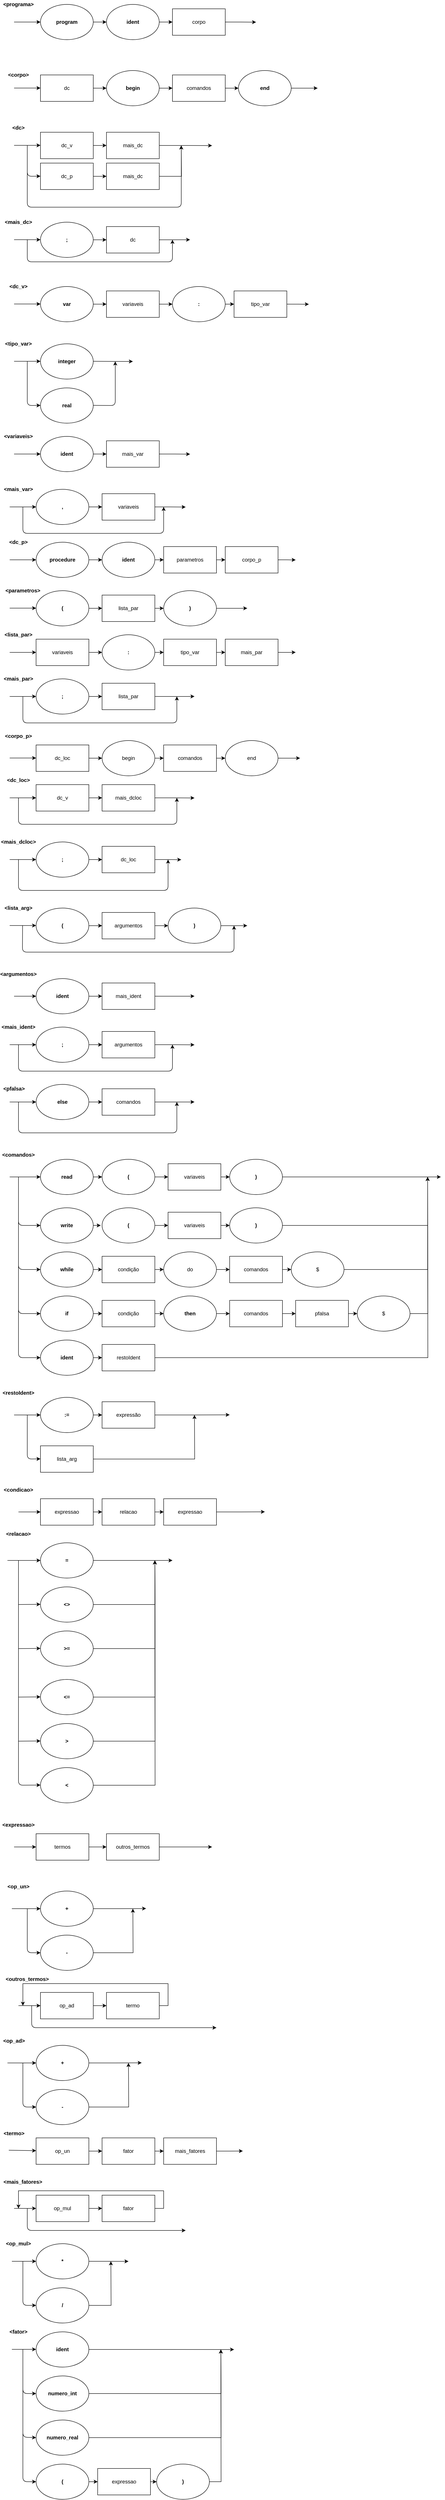 <mxfile version="14.3.0" type="device"><diagram id="wAPANprNFOxWbKm8sbjN" name="Page-1"><mxGraphModel dx="1640" dy="421" grid="1" gridSize="10" guides="1" tooltips="1" connect="1" arrows="1" fold="1" page="1" pageScale="1" pageWidth="827" pageHeight="6000" math="0" shadow="0"><root><mxCell id="0"/><mxCell id="1" parent="0"/><mxCell id="631SwUgouUFcr5JkJalV-3" style="edgeStyle=orthogonalEdgeStyle;rounded=0;orthogonalLoop=1;jettySize=auto;html=1;exitX=1;exitY=0.5;exitDx=0;exitDy=0;entryX=0;entryY=0.5;entryDx=0;entryDy=0;" parent="1" source="631SwUgouUFcr5JkJalV-1" target="631SwUgouUFcr5JkJalV-2" edge="1"><mxGeometry relative="1" as="geometry"/></mxCell><mxCell id="631SwUgouUFcr5JkJalV-1" value="&lt;b&gt;program&lt;/b&gt;" style="ellipse;whiteSpace=wrap;html=1;" parent="1" vertex="1"><mxGeometry x="90" y="100" width="120" height="80" as="geometry"/></mxCell><mxCell id="631SwUgouUFcr5JkJalV-6" style="edgeStyle=orthogonalEdgeStyle;rounded=0;orthogonalLoop=1;jettySize=auto;html=1;exitX=1;exitY=0.5;exitDx=0;exitDy=0;entryX=0;entryY=0.5;entryDx=0;entryDy=0;" parent="1" source="631SwUgouUFcr5JkJalV-2" target="631SwUgouUFcr5JkJalV-5" edge="1"><mxGeometry relative="1" as="geometry"/></mxCell><mxCell id="631SwUgouUFcr5JkJalV-2" value="&lt;b&gt;ident&lt;/b&gt;" style="ellipse;whiteSpace=wrap;html=1;" parent="1" vertex="1"><mxGeometry x="240" y="100" width="120" height="80" as="geometry"/></mxCell><mxCell id="631SwUgouUFcr5JkJalV-4" value="" style="endArrow=classic;html=1;entryX=0;entryY=0.5;entryDx=0;entryDy=0;" parent="1" target="631SwUgouUFcr5JkJalV-1" edge="1"><mxGeometry width="50" height="50" relative="1" as="geometry"><mxPoint x="30" y="140" as="sourcePoint"/><mxPoint x="80" y="120" as="targetPoint"/></mxGeometry></mxCell><mxCell id="631SwUgouUFcr5JkJalV-7" style="edgeStyle=orthogonalEdgeStyle;rounded=0;orthogonalLoop=1;jettySize=auto;html=1;exitX=1;exitY=0.5;exitDx=0;exitDy=0;" parent="1" source="631SwUgouUFcr5JkJalV-5" edge="1"><mxGeometry relative="1" as="geometry"><mxPoint x="580" y="140.286" as="targetPoint"/></mxGeometry></mxCell><mxCell id="631SwUgouUFcr5JkJalV-5" value="corpo" style="rounded=0;whiteSpace=wrap;html=1;" parent="1" vertex="1"><mxGeometry x="390" y="110" width="120" height="60" as="geometry"/></mxCell><mxCell id="631SwUgouUFcr5JkJalV-10" style="edgeStyle=orthogonalEdgeStyle;rounded=0;orthogonalLoop=1;jettySize=auto;html=1;exitX=1;exitY=0.5;exitDx=0;exitDy=0;entryX=0;entryY=0.5;entryDx=0;entryDy=0;" parent="1" source="631SwUgouUFcr5JkJalV-8" target="631SwUgouUFcr5JkJalV-9" edge="1"><mxGeometry relative="1" as="geometry"/></mxCell><mxCell id="631SwUgouUFcr5JkJalV-8" value="dc" style="rounded=0;whiteSpace=wrap;html=1;" parent="1" vertex="1"><mxGeometry x="90" y="260" width="120" height="60" as="geometry"/></mxCell><mxCell id="631SwUgouUFcr5JkJalV-12" style="edgeStyle=orthogonalEdgeStyle;rounded=0;orthogonalLoop=1;jettySize=auto;html=1;exitX=1;exitY=0.5;exitDx=0;exitDy=0;entryX=0;entryY=0.5;entryDx=0;entryDy=0;" parent="1" source="631SwUgouUFcr5JkJalV-9" target="631SwUgouUFcr5JkJalV-11" edge="1"><mxGeometry relative="1" as="geometry"/></mxCell><mxCell id="631SwUgouUFcr5JkJalV-9" value="&lt;b&gt;begin&lt;/b&gt;" style="ellipse;whiteSpace=wrap;html=1;" parent="1" vertex="1"><mxGeometry x="240" y="250" width="120" height="80" as="geometry"/></mxCell><mxCell id="631SwUgouUFcr5JkJalV-14" style="edgeStyle=orthogonalEdgeStyle;rounded=0;orthogonalLoop=1;jettySize=auto;html=1;exitX=1;exitY=0.5;exitDx=0;exitDy=0;entryX=0;entryY=0.5;entryDx=0;entryDy=0;" parent="1" source="631SwUgouUFcr5JkJalV-11" target="631SwUgouUFcr5JkJalV-13" edge="1"><mxGeometry relative="1" as="geometry"/></mxCell><mxCell id="631SwUgouUFcr5JkJalV-11" value="comandos" style="rounded=0;whiteSpace=wrap;html=1;" parent="1" vertex="1"><mxGeometry x="390" y="260" width="120" height="60" as="geometry"/></mxCell><mxCell id="631SwUgouUFcr5JkJalV-15" style="edgeStyle=orthogonalEdgeStyle;rounded=0;orthogonalLoop=1;jettySize=auto;html=1;" parent="1" source="631SwUgouUFcr5JkJalV-13" edge="1"><mxGeometry relative="1" as="geometry"><mxPoint x="720" y="290" as="targetPoint"/></mxGeometry></mxCell><mxCell id="631SwUgouUFcr5JkJalV-13" value="&lt;b&gt;end&lt;/b&gt;" style="ellipse;whiteSpace=wrap;html=1;" parent="1" vertex="1"><mxGeometry x="540" y="250" width="120" height="80" as="geometry"/></mxCell><mxCell id="631SwUgouUFcr5JkJalV-16" value="" style="endArrow=classic;html=1;entryX=0;entryY=0.5;entryDx=0;entryDy=0;" parent="1" edge="1"><mxGeometry width="50" height="50" relative="1" as="geometry"><mxPoint x="30" y="289.71" as="sourcePoint"/><mxPoint x="90" y="289.71" as="targetPoint"/></mxGeometry></mxCell><mxCell id="631SwUgouUFcr5JkJalV-19" style="edgeStyle=orthogonalEdgeStyle;rounded=0;orthogonalLoop=1;jettySize=auto;html=1;exitX=1;exitY=0.5;exitDx=0;exitDy=0;entryX=0;entryY=0.5;entryDx=0;entryDy=0;" parent="1" source="631SwUgouUFcr5JkJalV-17" target="631SwUgouUFcr5JkJalV-18" edge="1"><mxGeometry relative="1" as="geometry"/></mxCell><mxCell id="631SwUgouUFcr5JkJalV-17" value="dc_v" style="rounded=0;whiteSpace=wrap;html=1;" parent="1" vertex="1"><mxGeometry x="90" y="390" width="120" height="60" as="geometry"/></mxCell><mxCell id="631SwUgouUFcr5JkJalV-20" style="edgeStyle=orthogonalEdgeStyle;rounded=0;orthogonalLoop=1;jettySize=auto;html=1;exitX=1;exitY=0.5;exitDx=0;exitDy=0;" parent="1" source="631SwUgouUFcr5JkJalV-18" edge="1"><mxGeometry relative="1" as="geometry"><mxPoint x="480" y="420.286" as="targetPoint"/></mxGeometry></mxCell><mxCell id="631SwUgouUFcr5JkJalV-18" value="mais_dc" style="rounded=0;whiteSpace=wrap;html=1;" parent="1" vertex="1"><mxGeometry x="240" y="390" width="120" height="60" as="geometry"/></mxCell><mxCell id="631SwUgouUFcr5JkJalV-21" value="" style="endArrow=classic;html=1;entryX=0;entryY=0.5;entryDx=0;entryDy=0;" parent="1" edge="1"><mxGeometry width="50" height="50" relative="1" as="geometry"><mxPoint x="30" y="419.71" as="sourcePoint"/><mxPoint x="90" y="419.71" as="targetPoint"/></mxGeometry></mxCell><mxCell id="631SwUgouUFcr5JkJalV-22" value="dc_p" style="rounded=0;whiteSpace=wrap;html=1;" parent="1" vertex="1"><mxGeometry x="90" y="460" width="120" height="60" as="geometry"/></mxCell><mxCell id="631SwUgouUFcr5JkJalV-23" style="edgeStyle=orthogonalEdgeStyle;rounded=0;orthogonalLoop=1;jettySize=auto;html=1;exitX=1;exitY=0.5;exitDx=0;exitDy=0;entryX=0;entryY=0.5;entryDx=0;entryDy=0;" parent="1" source="631SwUgouUFcr5JkJalV-22" target="631SwUgouUFcr5JkJalV-24" edge="1"><mxGeometry relative="1" as="geometry"/></mxCell><mxCell id="631SwUgouUFcr5JkJalV-24" value="mais_dc" style="rounded=0;whiteSpace=wrap;html=1;" parent="1" vertex="1"><mxGeometry x="240" y="460" width="120" height="60" as="geometry"/></mxCell><mxCell id="631SwUgouUFcr5JkJalV-25" style="edgeStyle=orthogonalEdgeStyle;rounded=0;orthogonalLoop=1;jettySize=auto;html=1;exitX=1;exitY=0.5;exitDx=0;exitDy=0;" parent="1" source="631SwUgouUFcr5JkJalV-24" edge="1"><mxGeometry relative="1" as="geometry"><mxPoint x="410" y="420" as="targetPoint"/></mxGeometry></mxCell><mxCell id="631SwUgouUFcr5JkJalV-26" value="" style="endArrow=classic;html=1;entryX=0;entryY=0.5;entryDx=0;entryDy=0;" parent="1" edge="1"><mxGeometry width="50" height="50" relative="1" as="geometry"><mxPoint x="60" y="420" as="sourcePoint"/><mxPoint x="90" y="489.71" as="targetPoint"/><Array as="points"><mxPoint x="60" y="490"/></Array></mxGeometry></mxCell><mxCell id="631SwUgouUFcr5JkJalV-27" value="" style="endArrow=classic;html=1;" parent="1" edge="1"><mxGeometry width="50" height="50" relative="1" as="geometry"><mxPoint x="60" y="470" as="sourcePoint"/><mxPoint x="410" y="420" as="targetPoint"/><Array as="points"><mxPoint x="60" y="560"/><mxPoint x="410" y="560"/></Array></mxGeometry></mxCell><mxCell id="631SwUgouUFcr5JkJalV-30" value="&lt;b&gt;&amp;lt;programa&amp;gt;&lt;/b&gt;" style="text;html=1;strokeColor=none;fillColor=none;align=center;verticalAlign=middle;whiteSpace=wrap;rounded=0;" parent="1" vertex="1"><mxGeometry x="20" y="90" width="40" height="20" as="geometry"/></mxCell><mxCell id="631SwUgouUFcr5JkJalV-31" value="&lt;b&gt;&amp;lt;corpo&amp;gt;&lt;/b&gt;" style="text;html=1;strokeColor=none;fillColor=none;align=center;verticalAlign=middle;whiteSpace=wrap;rounded=0;" parent="1" vertex="1"><mxGeometry x="20" y="250" width="40" height="20" as="geometry"/></mxCell><mxCell id="631SwUgouUFcr5JkJalV-32" value="&lt;b&gt;&amp;lt;dc&amp;gt;&lt;/b&gt;" style="text;html=1;strokeColor=none;fillColor=none;align=center;verticalAlign=middle;whiteSpace=wrap;rounded=0;" parent="1" vertex="1"><mxGeometry x="20" y="370" width="40" height="20" as="geometry"/></mxCell><mxCell id="631SwUgouUFcr5JkJalV-33" value="&lt;b&gt;&amp;lt;mais_dc&amp;gt;&lt;/b&gt;" style="text;html=1;strokeColor=none;fillColor=none;align=center;verticalAlign=middle;whiteSpace=wrap;rounded=0;" parent="1" vertex="1"><mxGeometry x="20" y="584" width="40" height="20" as="geometry"/></mxCell><mxCell id="631SwUgouUFcr5JkJalV-39" style="edgeStyle=orthogonalEdgeStyle;rounded=0;orthogonalLoop=1;jettySize=auto;html=1;exitX=1;exitY=0.5;exitDx=0;exitDy=0;" parent="1" source="631SwUgouUFcr5JkJalV-34" edge="1"><mxGeometry relative="1" as="geometry"><mxPoint x="430" y="633.857" as="targetPoint"/></mxGeometry></mxCell><mxCell id="631SwUgouUFcr5JkJalV-34" value="dc" style="rounded=0;whiteSpace=wrap;html=1;" parent="1" vertex="1"><mxGeometry x="240" y="604" width="120" height="60" as="geometry"/></mxCell><mxCell id="631SwUgouUFcr5JkJalV-36" style="edgeStyle=orthogonalEdgeStyle;rounded=0;orthogonalLoop=1;jettySize=auto;html=1;exitX=1;exitY=0.5;exitDx=0;exitDy=0;entryX=0;entryY=0.5;entryDx=0;entryDy=0;" parent="1" source="631SwUgouUFcr5JkJalV-35" target="631SwUgouUFcr5JkJalV-34" edge="1"><mxGeometry relative="1" as="geometry"/></mxCell><mxCell id="631SwUgouUFcr5JkJalV-35" value="&lt;b&gt;;&lt;/b&gt;" style="ellipse;whiteSpace=wrap;html=1;" parent="1" vertex="1"><mxGeometry x="90" y="594" width="120" height="80" as="geometry"/></mxCell><mxCell id="631SwUgouUFcr5JkJalV-37" value="" style="endArrow=classic;html=1;entryX=0;entryY=0.5;entryDx=0;entryDy=0;" parent="1" edge="1"><mxGeometry width="50" height="50" relative="1" as="geometry"><mxPoint x="30" y="633.71" as="sourcePoint"/><mxPoint x="90" y="633.71" as="targetPoint"/></mxGeometry></mxCell><mxCell id="631SwUgouUFcr5JkJalV-38" value="" style="endArrow=classic;html=1;" parent="1" edge="1"><mxGeometry width="50" height="50" relative="1" as="geometry"><mxPoint x="60" y="634" as="sourcePoint"/><mxPoint x="390" y="634" as="targetPoint"/><Array as="points"><mxPoint x="60" y="684"/><mxPoint x="390" y="684"/></Array></mxGeometry></mxCell><mxCell id="631SwUgouUFcr5JkJalV-40" value="&lt;b&gt;&amp;lt;dc_v&amp;gt;&lt;/b&gt;" style="text;html=1;strokeColor=none;fillColor=none;align=center;verticalAlign=middle;whiteSpace=wrap;rounded=0;" parent="1" vertex="1"><mxGeometry x="20" y="730" width="40" height="20" as="geometry"/></mxCell><mxCell id="631SwUgouUFcr5JkJalV-44" style="edgeStyle=orthogonalEdgeStyle;rounded=0;orthogonalLoop=1;jettySize=auto;html=1;exitX=1;exitY=0.5;exitDx=0;exitDy=0;entryX=0;entryY=0.5;entryDx=0;entryDy=0;" parent="1" source="631SwUgouUFcr5JkJalV-41" target="631SwUgouUFcr5JkJalV-43" edge="1"><mxGeometry relative="1" as="geometry"/></mxCell><mxCell id="631SwUgouUFcr5JkJalV-41" value="&lt;b&gt;var&lt;/b&gt;" style="ellipse;whiteSpace=wrap;html=1;" parent="1" vertex="1"><mxGeometry x="90" y="740" width="120" height="80" as="geometry"/></mxCell><mxCell id="631SwUgouUFcr5JkJalV-42" value="" style="endArrow=classic;html=1;entryX=0;entryY=0.5;entryDx=0;entryDy=0;" parent="1" edge="1"><mxGeometry width="50" height="50" relative="1" as="geometry"><mxPoint x="30.0" y="779.66" as="sourcePoint"/><mxPoint x="90" y="779.66" as="targetPoint"/></mxGeometry></mxCell><mxCell id="631SwUgouUFcr5JkJalV-46" style="edgeStyle=orthogonalEdgeStyle;rounded=0;orthogonalLoop=1;jettySize=auto;html=1;exitX=1;exitY=0.5;exitDx=0;exitDy=0;entryX=0;entryY=0.5;entryDx=0;entryDy=0;" parent="1" source="631SwUgouUFcr5JkJalV-43" target="631SwUgouUFcr5JkJalV-45" edge="1"><mxGeometry relative="1" as="geometry"/></mxCell><mxCell id="631SwUgouUFcr5JkJalV-43" value="variaveis" style="rounded=0;whiteSpace=wrap;html=1;" parent="1" vertex="1"><mxGeometry x="240" y="750" width="120" height="60" as="geometry"/></mxCell><mxCell id="631SwUgouUFcr5JkJalV-48" style="edgeStyle=orthogonalEdgeStyle;rounded=0;orthogonalLoop=1;jettySize=auto;html=1;exitX=1;exitY=0.5;exitDx=0;exitDy=0;entryX=0;entryY=0.5;entryDx=0;entryDy=0;" parent="1" source="631SwUgouUFcr5JkJalV-45" target="631SwUgouUFcr5JkJalV-47" edge="1"><mxGeometry relative="1" as="geometry"/></mxCell><mxCell id="631SwUgouUFcr5JkJalV-45" value="&lt;b&gt;:&lt;/b&gt;" style="ellipse;whiteSpace=wrap;html=1;" parent="1" vertex="1"><mxGeometry x="390" y="740" width="120" height="80" as="geometry"/></mxCell><mxCell id="631SwUgouUFcr5JkJalV-49" style="edgeStyle=orthogonalEdgeStyle;rounded=0;orthogonalLoop=1;jettySize=auto;html=1;exitX=1;exitY=0.5;exitDx=0;exitDy=0;" parent="1" source="631SwUgouUFcr5JkJalV-47" edge="1"><mxGeometry relative="1" as="geometry"><mxPoint x="700" y="780.276" as="targetPoint"/></mxGeometry></mxCell><mxCell id="631SwUgouUFcr5JkJalV-47" value="tipo_var" style="rounded=0;whiteSpace=wrap;html=1;" parent="1" vertex="1"><mxGeometry x="530" y="750" width="120" height="60" as="geometry"/></mxCell><mxCell id="631SwUgouUFcr5JkJalV-51" value="&lt;b&gt;&amp;lt;tipo_var&amp;gt;&lt;/b&gt;" style="text;html=1;strokeColor=none;fillColor=none;align=center;verticalAlign=middle;whiteSpace=wrap;rounded=0;" parent="1" vertex="1"><mxGeometry x="20" y="860" width="40" height="20" as="geometry"/></mxCell><mxCell id="631SwUgouUFcr5JkJalV-52" value="&lt;b&gt;integer&lt;/b&gt;" style="ellipse;whiteSpace=wrap;html=1;" parent="1" vertex="1"><mxGeometry x="90" y="870" width="120" height="80" as="geometry"/></mxCell><mxCell id="631SwUgouUFcr5JkJalV-53" value="&lt;b&gt;real&lt;/b&gt;" style="ellipse;whiteSpace=wrap;html=1;" parent="1" vertex="1"><mxGeometry x="90" y="970" width="120" height="80" as="geometry"/></mxCell><mxCell id="631SwUgouUFcr5JkJalV-54" value="" style="endArrow=classic;html=1;entryX=0;entryY=0.5;entryDx=0;entryDy=0;" parent="1" edge="1"><mxGeometry width="50" height="50" relative="1" as="geometry"><mxPoint x="30.0" y="909.66" as="sourcePoint"/><mxPoint x="90" y="909.66" as="targetPoint"/></mxGeometry></mxCell><mxCell id="631SwUgouUFcr5JkJalV-55" value="" style="endArrow=classic;html=1;entryX=0;entryY=0.5;entryDx=0;entryDy=0;" parent="1" edge="1"><mxGeometry width="50" height="50" relative="1" as="geometry"><mxPoint x="60" y="910" as="sourcePoint"/><mxPoint x="90" y="1009.66" as="targetPoint"/><Array as="points"><mxPoint x="60" y="1010"/></Array></mxGeometry></mxCell><mxCell id="631SwUgouUFcr5JkJalV-56" value="" style="endArrow=classic;html=1;" parent="1" edge="1"><mxGeometry width="50" height="50" relative="1" as="geometry"><mxPoint x="210.0" y="909.66" as="sourcePoint"/><mxPoint x="300" y="910" as="targetPoint"/></mxGeometry></mxCell><mxCell id="631SwUgouUFcr5JkJalV-57" value="" style="endArrow=classic;html=1;" parent="1" edge="1"><mxGeometry width="50" height="50" relative="1" as="geometry"><mxPoint x="210" y="1009.66" as="sourcePoint"/><mxPoint x="260" y="910" as="targetPoint"/><Array as="points"><mxPoint x="260" y="1010"/></Array></mxGeometry></mxCell><mxCell id="631SwUgouUFcr5JkJalV-58" value="&amp;lt;variaveis&amp;gt;" style="text;html=1;strokeColor=none;fillColor=none;align=center;verticalAlign=middle;whiteSpace=wrap;rounded=0;fontStyle=1" parent="1" vertex="1"><mxGeometry x="20" y="1070" width="40" height="20" as="geometry"/></mxCell><mxCell id="631SwUgouUFcr5JkJalV-59" value="" style="endArrow=classic;html=1;entryX=0;entryY=0.5;entryDx=0;entryDy=0;" parent="1" edge="1"><mxGeometry width="50" height="50" relative="1" as="geometry"><mxPoint x="30.0" y="1120" as="sourcePoint"/><mxPoint x="90" y="1120" as="targetPoint"/></mxGeometry></mxCell><mxCell id="631SwUgouUFcr5JkJalV-62" style="edgeStyle=orthogonalEdgeStyle;rounded=0;orthogonalLoop=1;jettySize=auto;html=1;exitX=1;exitY=0.5;exitDx=0;exitDy=0;entryX=0;entryY=0.5;entryDx=0;entryDy=0;" parent="1" source="631SwUgouUFcr5JkJalV-60" target="631SwUgouUFcr5JkJalV-61" edge="1"><mxGeometry relative="1" as="geometry"/></mxCell><mxCell id="631SwUgouUFcr5JkJalV-60" value="&lt;b&gt;ident&lt;/b&gt;" style="ellipse;whiteSpace=wrap;html=1;" parent="1" vertex="1"><mxGeometry x="90" y="1080" width="120" height="80" as="geometry"/></mxCell><mxCell id="631SwUgouUFcr5JkJalV-63" style="edgeStyle=orthogonalEdgeStyle;rounded=0;orthogonalLoop=1;jettySize=auto;html=1;exitX=1;exitY=0.5;exitDx=0;exitDy=0;" parent="1" source="631SwUgouUFcr5JkJalV-61" edge="1"><mxGeometry relative="1" as="geometry"><mxPoint x="430" y="1120.276" as="targetPoint"/></mxGeometry></mxCell><mxCell id="631SwUgouUFcr5JkJalV-61" value="mais_var" style="rounded=0;whiteSpace=wrap;html=1;" parent="1" vertex="1"><mxGeometry x="240" y="1090" width="120" height="60" as="geometry"/></mxCell><mxCell id="631SwUgouUFcr5JkJalV-64" value="&amp;lt;mais_var&amp;gt;" style="text;html=1;strokeColor=none;fillColor=none;align=center;verticalAlign=middle;whiteSpace=wrap;rounded=0;fontStyle=1" parent="1" vertex="1"><mxGeometry x="20" y="1190" width="40" height="20" as="geometry"/></mxCell><mxCell id="631SwUgouUFcr5JkJalV-65" value="" style="endArrow=classic;html=1;entryX=0;entryY=0.5;entryDx=0;entryDy=0;" parent="1" edge="1"><mxGeometry width="50" height="50" relative="1" as="geometry"><mxPoint x="20.0" y="1240" as="sourcePoint"/><mxPoint x="80" y="1240" as="targetPoint"/></mxGeometry></mxCell><mxCell id="631SwUgouUFcr5JkJalV-66" value="&lt;b&gt;,&lt;/b&gt;" style="ellipse;whiteSpace=wrap;html=1;" parent="1" vertex="1"><mxGeometry x="80" y="1200" width="120" height="80" as="geometry"/></mxCell><mxCell id="631SwUgouUFcr5JkJalV-67" style="edgeStyle=orthogonalEdgeStyle;rounded=0;orthogonalLoop=1;jettySize=auto;html=1;exitX=1;exitY=0.5;exitDx=0;exitDy=0;entryX=0;entryY=0.5;entryDx=0;entryDy=0;" parent="1" source="631SwUgouUFcr5JkJalV-66" target="631SwUgouUFcr5JkJalV-68" edge="1"><mxGeometry relative="1" as="geometry"/></mxCell><mxCell id="631SwUgouUFcr5JkJalV-68" value="variaveis" style="rounded=0;whiteSpace=wrap;html=1;" parent="1" vertex="1"><mxGeometry x="230" y="1210" width="120" height="60" as="geometry"/></mxCell><mxCell id="631SwUgouUFcr5JkJalV-69" style="edgeStyle=orthogonalEdgeStyle;rounded=0;orthogonalLoop=1;jettySize=auto;html=1;exitX=1;exitY=0.5;exitDx=0;exitDy=0;" parent="1" source="631SwUgouUFcr5JkJalV-68" edge="1"><mxGeometry relative="1" as="geometry"><mxPoint x="420" y="1240.276" as="targetPoint"/></mxGeometry></mxCell><mxCell id="631SwUgouUFcr5JkJalV-70" value="" style="endArrow=classic;html=1;" parent="1" edge="1"><mxGeometry width="50" height="50" relative="1" as="geometry"><mxPoint x="50" y="1240" as="sourcePoint"/><mxPoint x="370" y="1240" as="targetPoint"/><Array as="points"><mxPoint x="50" y="1300"/><mxPoint x="370" y="1300"/></Array></mxGeometry></mxCell><mxCell id="631SwUgouUFcr5JkJalV-71" value="&amp;lt;dc_p&amp;gt;" style="text;html=1;strokeColor=none;fillColor=none;align=center;verticalAlign=middle;whiteSpace=wrap;rounded=0;fontStyle=1" parent="1" vertex="1"><mxGeometry x="20" y="1310" width="40" height="20" as="geometry"/></mxCell><mxCell id="631SwUgouUFcr5JkJalV-72" value="" style="endArrow=classic;html=1;entryX=0;entryY=0.5;entryDx=0;entryDy=0;" parent="1" edge="1"><mxGeometry width="50" height="50" relative="1" as="geometry"><mxPoint x="20.0" y="1360" as="sourcePoint"/><mxPoint x="80" y="1360" as="targetPoint"/></mxGeometry></mxCell><mxCell id="631SwUgouUFcr5JkJalV-77" style="edgeStyle=orthogonalEdgeStyle;rounded=0;orthogonalLoop=1;jettySize=auto;html=1;exitX=1;exitY=0.5;exitDx=0;exitDy=0;entryX=0;entryY=0.5;entryDx=0;entryDy=0;" parent="1" source="631SwUgouUFcr5JkJalV-73" target="631SwUgouUFcr5JkJalV-76" edge="1"><mxGeometry relative="1" as="geometry"/></mxCell><mxCell id="631SwUgouUFcr5JkJalV-73" value="&lt;b&gt;procedure&lt;/b&gt;" style="ellipse;whiteSpace=wrap;html=1;" parent="1" vertex="1"><mxGeometry x="80" y="1320" width="120" height="80" as="geometry"/></mxCell><mxCell id="631SwUgouUFcr5JkJalV-79" style="edgeStyle=orthogonalEdgeStyle;rounded=0;orthogonalLoop=1;jettySize=auto;html=1;exitX=1;exitY=0.5;exitDx=0;exitDy=0;entryX=0;entryY=0.5;entryDx=0;entryDy=0;" parent="1" source="631SwUgouUFcr5JkJalV-76" target="631SwUgouUFcr5JkJalV-78" edge="1"><mxGeometry relative="1" as="geometry"/></mxCell><mxCell id="631SwUgouUFcr5JkJalV-76" value="&lt;b&gt;ident&lt;/b&gt;" style="ellipse;whiteSpace=wrap;html=1;" parent="1" vertex="1"><mxGeometry x="230" y="1320" width="120" height="80" as="geometry"/></mxCell><mxCell id="631SwUgouUFcr5JkJalV-81" style="edgeStyle=orthogonalEdgeStyle;rounded=0;orthogonalLoop=1;jettySize=auto;html=1;exitX=1;exitY=0.5;exitDx=0;exitDy=0;entryX=0;entryY=0.5;entryDx=0;entryDy=0;" parent="1" source="631SwUgouUFcr5JkJalV-78" target="631SwUgouUFcr5JkJalV-80" edge="1"><mxGeometry relative="1" as="geometry"/></mxCell><mxCell id="631SwUgouUFcr5JkJalV-78" value="parametros" style="rounded=0;whiteSpace=wrap;html=1;" parent="1" vertex="1"><mxGeometry x="370" y="1330" width="120" height="60" as="geometry"/></mxCell><mxCell id="631SwUgouUFcr5JkJalV-82" style="edgeStyle=orthogonalEdgeStyle;rounded=0;orthogonalLoop=1;jettySize=auto;html=1;exitX=1;exitY=0.5;exitDx=0;exitDy=0;" parent="1" source="631SwUgouUFcr5JkJalV-80" edge="1"><mxGeometry relative="1" as="geometry"><mxPoint x="670" y="1360.276" as="targetPoint"/></mxGeometry></mxCell><mxCell id="631SwUgouUFcr5JkJalV-80" value="corpo_p" style="rounded=0;whiteSpace=wrap;html=1;" parent="1" vertex="1"><mxGeometry x="510" y="1330" width="120" height="60" as="geometry"/></mxCell><mxCell id="631SwUgouUFcr5JkJalV-83" value="&amp;lt;parametros&amp;gt;" style="text;html=1;strokeColor=none;fillColor=none;align=center;verticalAlign=middle;whiteSpace=wrap;rounded=0;fontStyle=1" parent="1" vertex="1"><mxGeometry x="30" y="1420" width="40" height="20" as="geometry"/></mxCell><mxCell id="631SwUgouUFcr5JkJalV-84" value="" style="endArrow=classic;html=1;entryX=0;entryY=0.5;entryDx=0;entryDy=0;" parent="1" edge="1"><mxGeometry width="50" height="50" relative="1" as="geometry"><mxPoint x="20.0" y="1469.66" as="sourcePoint"/><mxPoint x="80" y="1469.66" as="targetPoint"/></mxGeometry></mxCell><mxCell id="631SwUgouUFcr5JkJalV-87" style="edgeStyle=orthogonalEdgeStyle;rounded=0;orthogonalLoop=1;jettySize=auto;html=1;exitX=1;exitY=0.5;exitDx=0;exitDy=0;entryX=0;entryY=0.5;entryDx=0;entryDy=0;" parent="1" source="631SwUgouUFcr5JkJalV-85" target="631SwUgouUFcr5JkJalV-86" edge="1"><mxGeometry relative="1" as="geometry"/></mxCell><mxCell id="631SwUgouUFcr5JkJalV-85" value="&lt;b&gt;(&lt;/b&gt;" style="ellipse;whiteSpace=wrap;html=1;" parent="1" vertex="1"><mxGeometry x="80" y="1430" width="120" height="80" as="geometry"/></mxCell><mxCell id="631SwUgouUFcr5JkJalV-89" style="edgeStyle=orthogonalEdgeStyle;rounded=0;orthogonalLoop=1;jettySize=auto;html=1;exitX=1;exitY=0.5;exitDx=0;exitDy=0;entryX=0;entryY=0.5;entryDx=0;entryDy=0;" parent="1" source="631SwUgouUFcr5JkJalV-86" target="631SwUgouUFcr5JkJalV-88" edge="1"><mxGeometry relative="1" as="geometry"/></mxCell><mxCell id="631SwUgouUFcr5JkJalV-86" value="lista_par" style="rounded=0;whiteSpace=wrap;html=1;" parent="1" vertex="1"><mxGeometry x="230" y="1440" width="120" height="60" as="geometry"/></mxCell><mxCell id="631SwUgouUFcr5JkJalV-90" style="edgeStyle=orthogonalEdgeStyle;rounded=0;orthogonalLoop=1;jettySize=auto;html=1;exitX=1;exitY=0.5;exitDx=0;exitDy=0;" parent="1" source="631SwUgouUFcr5JkJalV-88" edge="1"><mxGeometry relative="1" as="geometry"><mxPoint x="560" y="1469.931" as="targetPoint"/></mxGeometry></mxCell><mxCell id="631SwUgouUFcr5JkJalV-88" value=")" style="ellipse;whiteSpace=wrap;html=1;fontStyle=1" parent="1" vertex="1"><mxGeometry x="370" y="1430" width="120" height="80" as="geometry"/></mxCell><mxCell id="631SwUgouUFcr5JkJalV-91" value="&amp;lt;lista_par&amp;gt;" style="text;html=1;strokeColor=none;fillColor=none;align=center;verticalAlign=middle;whiteSpace=wrap;rounded=0;fontStyle=1" parent="1" vertex="1"><mxGeometry x="20" y="1520" width="40" height="20" as="geometry"/></mxCell><mxCell id="631SwUgouUFcr5JkJalV-92" value="" style="endArrow=classic;html=1;entryX=0;entryY=0.5;entryDx=0;entryDy=0;" parent="1" target="631SwUgouUFcr5JkJalV-93" edge="1"><mxGeometry width="50" height="50" relative="1" as="geometry"><mxPoint x="20.0" y="1570" as="sourcePoint"/><mxPoint x="80" y="1570" as="targetPoint"/></mxGeometry></mxCell><mxCell id="631SwUgouUFcr5JkJalV-95" style="edgeStyle=orthogonalEdgeStyle;rounded=0;orthogonalLoop=1;jettySize=auto;html=1;exitX=1;exitY=0.5;exitDx=0;exitDy=0;entryX=0;entryY=0.5;entryDx=0;entryDy=0;" parent="1" source="631SwUgouUFcr5JkJalV-93" edge="1"><mxGeometry relative="1" as="geometry"><mxPoint x="230" y="1570" as="targetPoint"/></mxGeometry></mxCell><mxCell id="631SwUgouUFcr5JkJalV-93" value="variaveis" style="rounded=0;whiteSpace=wrap;html=1;" parent="1" vertex="1"><mxGeometry x="80" y="1540" width="120" height="60" as="geometry"/></mxCell><mxCell id="631SwUgouUFcr5JkJalV-98" style="edgeStyle=orthogonalEdgeStyle;rounded=0;orthogonalLoop=1;jettySize=auto;html=1;exitX=1;exitY=0.5;exitDx=0;exitDy=0;entryX=0;entryY=0.5;entryDx=0;entryDy=0;" parent="1" source="631SwUgouUFcr5JkJalV-96" target="631SwUgouUFcr5JkJalV-97" edge="1"><mxGeometry relative="1" as="geometry"/></mxCell><mxCell id="631SwUgouUFcr5JkJalV-96" value=":" style="ellipse;whiteSpace=wrap;html=1;fontStyle=1" parent="1" vertex="1"><mxGeometry x="230" y="1530" width="120" height="80" as="geometry"/></mxCell><mxCell id="631SwUgouUFcr5JkJalV-100" style="edgeStyle=orthogonalEdgeStyle;rounded=0;orthogonalLoop=1;jettySize=auto;html=1;exitX=1;exitY=0.5;exitDx=0;exitDy=0;entryX=0;entryY=0.5;entryDx=0;entryDy=0;" parent="1" source="631SwUgouUFcr5JkJalV-97" target="631SwUgouUFcr5JkJalV-99" edge="1"><mxGeometry relative="1" as="geometry"/></mxCell><mxCell id="631SwUgouUFcr5JkJalV-97" value="tipo_var" style="rounded=0;whiteSpace=wrap;html=1;" parent="1" vertex="1"><mxGeometry x="370" y="1540" width="120" height="60" as="geometry"/></mxCell><mxCell id="631SwUgouUFcr5JkJalV-101" style="edgeStyle=orthogonalEdgeStyle;rounded=0;orthogonalLoop=1;jettySize=auto;html=1;exitX=1;exitY=0.5;exitDx=0;exitDy=0;" parent="1" source="631SwUgouUFcr5JkJalV-99" edge="1"><mxGeometry relative="1" as="geometry"><mxPoint x="670" y="1569.931" as="targetPoint"/></mxGeometry></mxCell><mxCell id="631SwUgouUFcr5JkJalV-99" value="mais_par" style="rounded=0;whiteSpace=wrap;html=1;" parent="1" vertex="1"><mxGeometry x="510" y="1540" width="120" height="60" as="geometry"/></mxCell><mxCell id="631SwUgouUFcr5JkJalV-102" value="&amp;lt;mais_par&amp;gt;" style="text;html=1;strokeColor=none;fillColor=none;align=center;verticalAlign=middle;whiteSpace=wrap;rounded=0;fontStyle=1" parent="1" vertex="1"><mxGeometry x="20" y="1620" width="40" height="20" as="geometry"/></mxCell><mxCell id="631SwUgouUFcr5JkJalV-103" value="" style="endArrow=classic;html=1;entryX=0;entryY=0.5;entryDx=0;entryDy=0;" parent="1" target="631SwUgouUFcr5JkJalV-104" edge="1"><mxGeometry width="50" height="50" relative="1" as="geometry"><mxPoint x="20.0" y="1670" as="sourcePoint"/><mxPoint x="80" y="1670" as="targetPoint"/></mxGeometry></mxCell><mxCell id="631SwUgouUFcr5JkJalV-106" style="edgeStyle=orthogonalEdgeStyle;rounded=0;orthogonalLoop=1;jettySize=auto;html=1;exitX=1;exitY=0.5;exitDx=0;exitDy=0;entryX=0;entryY=0.5;entryDx=0;entryDy=0;" parent="1" source="631SwUgouUFcr5JkJalV-104" target="631SwUgouUFcr5JkJalV-105" edge="1"><mxGeometry relative="1" as="geometry"/></mxCell><mxCell id="631SwUgouUFcr5JkJalV-104" value=";" style="ellipse;whiteSpace=wrap;html=1;fontStyle=1" parent="1" vertex="1"><mxGeometry x="80" y="1630" width="120" height="80" as="geometry"/></mxCell><mxCell id="631SwUgouUFcr5JkJalV-107" style="edgeStyle=orthogonalEdgeStyle;rounded=0;orthogonalLoop=1;jettySize=auto;html=1;exitX=1;exitY=0.5;exitDx=0;exitDy=0;" parent="1" source="631SwUgouUFcr5JkJalV-105" edge="1"><mxGeometry relative="1" as="geometry"><mxPoint x="440" y="1669.931" as="targetPoint"/></mxGeometry></mxCell><mxCell id="631SwUgouUFcr5JkJalV-105" value="lista_par" style="rounded=0;whiteSpace=wrap;html=1;" parent="1" vertex="1"><mxGeometry x="230" y="1640" width="120" height="60" as="geometry"/></mxCell><mxCell id="631SwUgouUFcr5JkJalV-108" value="" style="endArrow=classic;html=1;" parent="1" edge="1"><mxGeometry width="50" height="50" relative="1" as="geometry"><mxPoint x="50" y="1670" as="sourcePoint"/><mxPoint x="400" y="1670" as="targetPoint"/><Array as="points"><mxPoint x="50" y="1730"/><mxPoint x="400" y="1730"/></Array></mxGeometry></mxCell><mxCell id="631SwUgouUFcr5JkJalV-109" value="&amp;lt;corpo_p&amp;gt;" style="text;html=1;strokeColor=none;fillColor=none;align=center;verticalAlign=middle;whiteSpace=wrap;rounded=0;fontStyle=1" parent="1" vertex="1"><mxGeometry x="20" y="1750" width="40" height="20" as="geometry"/></mxCell><mxCell id="631SwUgouUFcr5JkJalV-113" style="edgeStyle=orthogonalEdgeStyle;rounded=0;orthogonalLoop=1;jettySize=auto;html=1;exitX=1;exitY=0.5;exitDx=0;exitDy=0;entryX=0;entryY=0.5;entryDx=0;entryDy=0;" parent="1" source="631SwUgouUFcr5JkJalV-110" target="631SwUgouUFcr5JkJalV-112" edge="1"><mxGeometry relative="1" as="geometry"/></mxCell><mxCell id="631SwUgouUFcr5JkJalV-110" value="dc_loc" style="rounded=0;whiteSpace=wrap;html=1;" parent="1" vertex="1"><mxGeometry x="80" y="1780" width="120" height="60" as="geometry"/></mxCell><mxCell id="631SwUgouUFcr5JkJalV-111" value="" style="endArrow=classic;html=1;entryX=0;entryY=0.5;entryDx=0;entryDy=0;" parent="1" edge="1"><mxGeometry width="50" height="50" relative="1" as="geometry"><mxPoint x="20.0" y="1809.66" as="sourcePoint"/><mxPoint x="80" y="1809.66" as="targetPoint"/></mxGeometry></mxCell><mxCell id="631SwUgouUFcr5JkJalV-115" style="edgeStyle=orthogonalEdgeStyle;rounded=0;orthogonalLoop=1;jettySize=auto;html=1;exitX=1;exitY=0.5;exitDx=0;exitDy=0;entryX=0;entryY=0.5;entryDx=0;entryDy=0;" parent="1" source="631SwUgouUFcr5JkJalV-112" target="631SwUgouUFcr5JkJalV-114" edge="1"><mxGeometry relative="1" as="geometry"/></mxCell><mxCell id="631SwUgouUFcr5JkJalV-112" value="begin" style="ellipse;whiteSpace=wrap;html=1;" parent="1" vertex="1"><mxGeometry x="230" y="1770" width="120" height="80" as="geometry"/></mxCell><mxCell id="631SwUgouUFcr5JkJalV-117" style="edgeStyle=orthogonalEdgeStyle;rounded=0;orthogonalLoop=1;jettySize=auto;html=1;exitX=1;exitY=0.5;exitDx=0;exitDy=0;entryX=0;entryY=0.5;entryDx=0;entryDy=0;" parent="1" source="631SwUgouUFcr5JkJalV-114" target="631SwUgouUFcr5JkJalV-116" edge="1"><mxGeometry relative="1" as="geometry"/></mxCell><mxCell id="631SwUgouUFcr5JkJalV-114" value="comandos" style="rounded=0;whiteSpace=wrap;html=1;" parent="1" vertex="1"><mxGeometry x="370" y="1780" width="120" height="60" as="geometry"/></mxCell><mxCell id="631SwUgouUFcr5JkJalV-118" style="edgeStyle=orthogonalEdgeStyle;rounded=0;orthogonalLoop=1;jettySize=auto;html=1;exitX=1;exitY=0.5;exitDx=0;exitDy=0;" parent="1" source="631SwUgouUFcr5JkJalV-116" edge="1"><mxGeometry relative="1" as="geometry"><mxPoint x="680" y="1809.931" as="targetPoint"/></mxGeometry></mxCell><mxCell id="631SwUgouUFcr5JkJalV-116" value="end" style="ellipse;whiteSpace=wrap;html=1;" parent="1" vertex="1"><mxGeometry x="510" y="1770" width="120" height="80" as="geometry"/></mxCell><mxCell id="631SwUgouUFcr5JkJalV-119" value="&amp;lt;dc_loc&amp;gt;" style="text;html=1;strokeColor=none;fillColor=none;align=center;verticalAlign=middle;whiteSpace=wrap;rounded=0;fontStyle=1" parent="1" vertex="1"><mxGeometry x="20" y="1850" width="40" height="20" as="geometry"/></mxCell><mxCell id="631SwUgouUFcr5JkJalV-120" value="" style="endArrow=classic;html=1;entryX=0;entryY=0.5;entryDx=0;entryDy=0;" parent="1" target="631SwUgouUFcr5JkJalV-121" edge="1"><mxGeometry width="50" height="50" relative="1" as="geometry"><mxPoint x="20.0" y="1900.0" as="sourcePoint"/><mxPoint x="80" y="1900.0" as="targetPoint"/></mxGeometry></mxCell><mxCell id="631SwUgouUFcr5JkJalV-123" style="edgeStyle=orthogonalEdgeStyle;rounded=0;orthogonalLoop=1;jettySize=auto;html=1;exitX=1;exitY=0.5;exitDx=0;exitDy=0;entryX=0;entryY=0.5;entryDx=0;entryDy=0;" parent="1" source="631SwUgouUFcr5JkJalV-121" target="631SwUgouUFcr5JkJalV-122" edge="1"><mxGeometry relative="1" as="geometry"/></mxCell><mxCell id="631SwUgouUFcr5JkJalV-121" value="dc_v" style="rounded=0;whiteSpace=wrap;html=1;" parent="1" vertex="1"><mxGeometry x="80" y="1870" width="120" height="60" as="geometry"/></mxCell><mxCell id="631SwUgouUFcr5JkJalV-124" style="edgeStyle=orthogonalEdgeStyle;rounded=0;orthogonalLoop=1;jettySize=auto;html=1;exitX=1;exitY=0.5;exitDx=0;exitDy=0;" parent="1" source="631SwUgouUFcr5JkJalV-122" edge="1"><mxGeometry relative="1" as="geometry"><mxPoint x="440" y="1900.276" as="targetPoint"/></mxGeometry></mxCell><mxCell id="631SwUgouUFcr5JkJalV-122" value="mais_dcloc" style="rounded=0;whiteSpace=wrap;html=1;" parent="1" vertex="1"><mxGeometry x="230" y="1870" width="120" height="60" as="geometry"/></mxCell><mxCell id="631SwUgouUFcr5JkJalV-125" value="" style="endArrow=classic;html=1;" parent="1" edge="1"><mxGeometry width="50" height="50" relative="1" as="geometry"><mxPoint x="40" y="1900" as="sourcePoint"/><mxPoint x="400" y="1900" as="targetPoint"/><Array as="points"><mxPoint x="40" y="1960"/><mxPoint x="400" y="1960"/></Array></mxGeometry></mxCell><mxCell id="631SwUgouUFcr5JkJalV-126" value="&amp;lt;mais_dcloc&amp;gt;" style="text;html=1;strokeColor=none;fillColor=none;align=center;verticalAlign=middle;whiteSpace=wrap;rounded=0;fontStyle=1" parent="1" vertex="1"><mxGeometry x="20" y="1990" width="40" height="20" as="geometry"/></mxCell><mxCell id="631SwUgouUFcr5JkJalV-127" value="" style="endArrow=classic;html=1;entryX=0;entryY=0.5;entryDx=0;entryDy=0;" parent="1" edge="1"><mxGeometry width="50" height="50" relative="1" as="geometry"><mxPoint x="20.0" y="2040" as="sourcePoint"/><mxPoint x="80" y="2040" as="targetPoint"/></mxGeometry></mxCell><mxCell id="631SwUgouUFcr5JkJalV-131" style="edgeStyle=orthogonalEdgeStyle;rounded=0;orthogonalLoop=1;jettySize=auto;html=1;exitX=1;exitY=0.5;exitDx=0;exitDy=0;entryX=0;entryY=0.5;entryDx=0;entryDy=0;" parent="1" source="631SwUgouUFcr5JkJalV-129" target="631SwUgouUFcr5JkJalV-130" edge="1"><mxGeometry relative="1" as="geometry"/></mxCell><mxCell id="631SwUgouUFcr5JkJalV-129" value=";" style="ellipse;whiteSpace=wrap;html=1;fontStyle=1" parent="1" vertex="1"><mxGeometry x="80" y="2000" width="120" height="80" as="geometry"/></mxCell><mxCell id="631SwUgouUFcr5JkJalV-132" style="edgeStyle=orthogonalEdgeStyle;rounded=0;orthogonalLoop=1;jettySize=auto;html=1;exitX=1;exitY=0.5;exitDx=0;exitDy=0;" parent="1" source="631SwUgouUFcr5JkJalV-130" edge="1"><mxGeometry relative="1" as="geometry"><mxPoint x="410" y="2040.276" as="targetPoint"/></mxGeometry></mxCell><mxCell id="631SwUgouUFcr5JkJalV-130" value="dc_loc" style="rounded=0;whiteSpace=wrap;html=1;" parent="1" vertex="1"><mxGeometry x="230" y="2010" width="120" height="60" as="geometry"/></mxCell><mxCell id="631SwUgouUFcr5JkJalV-133" value="" style="endArrow=classic;html=1;" parent="1" edge="1"><mxGeometry width="50" height="50" relative="1" as="geometry"><mxPoint x="40" y="2040" as="sourcePoint"/><mxPoint x="380" y="2040" as="targetPoint"/><Array as="points"><mxPoint x="40" y="2110"/><mxPoint x="380" y="2110"/></Array></mxGeometry></mxCell><mxCell id="631SwUgouUFcr5JkJalV-134" value="&amp;lt;lista_arg&amp;gt;" style="text;html=1;strokeColor=none;fillColor=none;align=center;verticalAlign=middle;whiteSpace=wrap;rounded=0;fontStyle=1" parent="1" vertex="1"><mxGeometry x="20" y="2140" width="40" height="20" as="geometry"/></mxCell><mxCell id="631SwUgouUFcr5JkJalV-138" style="edgeStyle=orthogonalEdgeStyle;rounded=0;orthogonalLoop=1;jettySize=auto;html=1;exitX=1;exitY=0.5;exitDx=0;exitDy=0;entryX=0;entryY=0.5;entryDx=0;entryDy=0;" parent="1" source="631SwUgouUFcr5JkJalV-135" target="631SwUgouUFcr5JkJalV-137" edge="1"><mxGeometry relative="1" as="geometry"/></mxCell><mxCell id="631SwUgouUFcr5JkJalV-135" value="(" style="ellipse;whiteSpace=wrap;html=1;fontStyle=1" parent="1" vertex="1"><mxGeometry x="80" y="2150" width="120" height="80" as="geometry"/></mxCell><mxCell id="631SwUgouUFcr5JkJalV-136" value="" style="endArrow=classic;html=1;entryX=0;entryY=0.5;entryDx=0;entryDy=0;" parent="1" edge="1"><mxGeometry width="50" height="50" relative="1" as="geometry"><mxPoint x="20.0" y="2189.66" as="sourcePoint"/><mxPoint x="80" y="2189.66" as="targetPoint"/></mxGeometry></mxCell><mxCell id="631SwUgouUFcr5JkJalV-140" style="edgeStyle=orthogonalEdgeStyle;rounded=0;orthogonalLoop=1;jettySize=auto;html=1;exitX=1;exitY=0.5;exitDx=0;exitDy=0;entryX=0;entryY=0.5;entryDx=0;entryDy=0;" parent="1" source="631SwUgouUFcr5JkJalV-137" target="631SwUgouUFcr5JkJalV-139" edge="1"><mxGeometry relative="1" as="geometry"/></mxCell><mxCell id="631SwUgouUFcr5JkJalV-137" value="argumentos" style="rounded=0;whiteSpace=wrap;html=1;" parent="1" vertex="1"><mxGeometry x="230" y="2160" width="120" height="60" as="geometry"/></mxCell><mxCell id="631SwUgouUFcr5JkJalV-141" style="edgeStyle=orthogonalEdgeStyle;rounded=0;orthogonalLoop=1;jettySize=auto;html=1;exitX=1;exitY=0.5;exitDx=0;exitDy=0;" parent="1" source="631SwUgouUFcr5JkJalV-139" edge="1"><mxGeometry relative="1" as="geometry"><mxPoint x="560" y="2189.931" as="targetPoint"/></mxGeometry></mxCell><mxCell id="631SwUgouUFcr5JkJalV-139" value=")" style="ellipse;whiteSpace=wrap;html=1;fontStyle=1" parent="1" vertex="1"><mxGeometry x="380" y="2150" width="120" height="80" as="geometry"/></mxCell><mxCell id="631SwUgouUFcr5JkJalV-142" value="" style="endArrow=classic;html=1;" parent="1" edge="1"><mxGeometry width="50" height="50" relative="1" as="geometry"><mxPoint x="49.31" y="2190" as="sourcePoint"/><mxPoint x="530" y="2190" as="targetPoint"/><Array as="points"><mxPoint x="49" y="2250"/><mxPoint x="530" y="2250"/></Array></mxGeometry></mxCell><mxCell id="631SwUgouUFcr5JkJalV-143" value="&amp;lt;argumentos&amp;gt;" style="text;html=1;strokeColor=none;fillColor=none;align=center;verticalAlign=middle;whiteSpace=wrap;rounded=0;fontStyle=1" parent="1" vertex="1"><mxGeometry x="20" y="2290" width="40" height="20" as="geometry"/></mxCell><mxCell id="631SwUgouUFcr5JkJalV-148" style="edgeStyle=orthogonalEdgeStyle;rounded=0;orthogonalLoop=1;jettySize=auto;html=1;exitX=1;exitY=0.5;exitDx=0;exitDy=0;entryX=0;entryY=0.5;entryDx=0;entryDy=0;" parent="1" source="631SwUgouUFcr5JkJalV-145" target="631SwUgouUFcr5JkJalV-147" edge="1"><mxGeometry relative="1" as="geometry"/></mxCell><mxCell id="631SwUgouUFcr5JkJalV-145" value="&lt;b&gt;ident&lt;/b&gt;" style="ellipse;whiteSpace=wrap;html=1;" parent="1" vertex="1"><mxGeometry x="80" y="2310" width="120" height="80" as="geometry"/></mxCell><mxCell id="631SwUgouUFcr5JkJalV-146" value="" style="endArrow=classic;html=1;entryX=0;entryY=0.5;entryDx=0;entryDy=0;" parent="1" target="631SwUgouUFcr5JkJalV-145" edge="1"><mxGeometry width="50" height="50" relative="1" as="geometry"><mxPoint x="30" y="2350" as="sourcePoint"/><mxPoint x="65" y="2340" as="targetPoint"/></mxGeometry></mxCell><mxCell id="631SwUgouUFcr5JkJalV-149" style="edgeStyle=orthogonalEdgeStyle;rounded=0;orthogonalLoop=1;jettySize=auto;html=1;exitX=1;exitY=0.5;exitDx=0;exitDy=0;" parent="1" source="631SwUgouUFcr5JkJalV-147" edge="1"><mxGeometry relative="1" as="geometry"><mxPoint x="440" y="2349.931" as="targetPoint"/></mxGeometry></mxCell><mxCell id="631SwUgouUFcr5JkJalV-147" value="mais_ident" style="rounded=0;whiteSpace=wrap;html=1;" parent="1" vertex="1"><mxGeometry x="230" y="2320" width="120" height="60" as="geometry"/></mxCell><mxCell id="631SwUgouUFcr5JkJalV-150" value="&amp;lt;mais_ident&amp;gt;" style="text;html=1;strokeColor=none;fillColor=none;align=center;verticalAlign=middle;whiteSpace=wrap;rounded=0;fontStyle=1" parent="1" vertex="1"><mxGeometry x="20" y="2410" width="40" height="20" as="geometry"/></mxCell><mxCell id="631SwUgouUFcr5JkJalV-151" value="" style="endArrow=classic;html=1;entryX=0;entryY=0.5;entryDx=0;entryDy=0;" parent="1" target="631SwUgouUFcr5JkJalV-152" edge="1"><mxGeometry width="50" height="50" relative="1" as="geometry"><mxPoint x="20" y="2460" as="sourcePoint"/><mxPoint x="80" y="2460" as="targetPoint"/></mxGeometry></mxCell><mxCell id="631SwUgouUFcr5JkJalV-154" style="edgeStyle=orthogonalEdgeStyle;rounded=0;orthogonalLoop=1;jettySize=auto;html=1;exitX=1;exitY=0.5;exitDx=0;exitDy=0;entryX=0;entryY=0.5;entryDx=0;entryDy=0;" parent="1" source="631SwUgouUFcr5JkJalV-152" target="631SwUgouUFcr5JkJalV-153" edge="1"><mxGeometry relative="1" as="geometry"/></mxCell><mxCell id="631SwUgouUFcr5JkJalV-152" value=";" style="ellipse;whiteSpace=wrap;html=1;fontStyle=1" parent="1" vertex="1"><mxGeometry x="80" y="2420.0" width="120" height="80" as="geometry"/></mxCell><mxCell id="631SwUgouUFcr5JkJalV-155" style="edgeStyle=orthogonalEdgeStyle;rounded=0;orthogonalLoop=1;jettySize=auto;html=1;exitX=1;exitY=0.5;exitDx=0;exitDy=0;" parent="1" source="631SwUgouUFcr5JkJalV-153" edge="1"><mxGeometry relative="1" as="geometry"><mxPoint x="440" y="2460.276" as="targetPoint"/></mxGeometry></mxCell><mxCell id="631SwUgouUFcr5JkJalV-153" value="argumentos" style="rounded=0;whiteSpace=wrap;html=1;" parent="1" vertex="1"><mxGeometry x="230" y="2430" width="120" height="60" as="geometry"/></mxCell><mxCell id="631SwUgouUFcr5JkJalV-156" value="" style="endArrow=classic;html=1;" parent="1" edge="1"><mxGeometry width="50" height="50" relative="1" as="geometry"><mxPoint x="40" y="2460" as="sourcePoint"/><mxPoint x="390" y="2460" as="targetPoint"/><Array as="points"><mxPoint x="40" y="2520"/><mxPoint x="390" y="2520"/></Array></mxGeometry></mxCell><mxCell id="631SwUgouUFcr5JkJalV-157" value="&amp;lt;pfalsa&amp;gt;" style="text;html=1;strokeColor=none;fillColor=none;align=center;verticalAlign=middle;whiteSpace=wrap;rounded=0;fontStyle=1" parent="1" vertex="1"><mxGeometry x="10" y="2550" width="40" height="20" as="geometry"/></mxCell><mxCell id="631SwUgouUFcr5JkJalV-158" value="" style="endArrow=classic;html=1;entryX=0;entryY=0.5;entryDx=0;entryDy=0;" parent="1" target="631SwUgouUFcr5JkJalV-159" edge="1"><mxGeometry width="50" height="50" relative="1" as="geometry"><mxPoint x="20" y="2590.0" as="sourcePoint"/><mxPoint x="80" y="2590.0" as="targetPoint"/></mxGeometry></mxCell><mxCell id="631SwUgouUFcr5JkJalV-161" style="edgeStyle=orthogonalEdgeStyle;rounded=0;orthogonalLoop=1;jettySize=auto;html=1;exitX=1;exitY=0.5;exitDx=0;exitDy=0;entryX=0;entryY=0.5;entryDx=0;entryDy=0;" parent="1" source="631SwUgouUFcr5JkJalV-159" target="631SwUgouUFcr5JkJalV-160" edge="1"><mxGeometry relative="1" as="geometry"/></mxCell><mxCell id="631SwUgouUFcr5JkJalV-159" value="else" style="ellipse;whiteSpace=wrap;html=1;fontStyle=1" parent="1" vertex="1"><mxGeometry x="80" y="2550.0" width="120" height="80" as="geometry"/></mxCell><mxCell id="631SwUgouUFcr5JkJalV-162" style="edgeStyle=orthogonalEdgeStyle;rounded=0;orthogonalLoop=1;jettySize=auto;html=1;exitX=1;exitY=0.5;exitDx=0;exitDy=0;" parent="1" source="631SwUgouUFcr5JkJalV-160" edge="1"><mxGeometry relative="1" as="geometry"><mxPoint x="440" y="2589.931" as="targetPoint"/></mxGeometry></mxCell><mxCell id="631SwUgouUFcr5JkJalV-160" value="comandos" style="rounded=0;whiteSpace=wrap;html=1;" parent="1" vertex="1"><mxGeometry x="230" y="2560" width="120" height="60" as="geometry"/></mxCell><mxCell id="631SwUgouUFcr5JkJalV-163" value="" style="endArrow=classic;html=1;" parent="1" edge="1"><mxGeometry width="50" height="50" relative="1" as="geometry"><mxPoint x="40" y="2590" as="sourcePoint"/><mxPoint x="400" y="2590" as="targetPoint"/><Array as="points"><mxPoint x="40" y="2660"/><mxPoint x="400" y="2660"/></Array></mxGeometry></mxCell><mxCell id="631SwUgouUFcr5JkJalV-164" value="&amp;lt;comandos&amp;gt;" style="text;html=1;strokeColor=none;fillColor=none;align=center;verticalAlign=middle;whiteSpace=wrap;rounded=0;fontStyle=1" parent="1" vertex="1"><mxGeometry x="20" y="2700" width="40" height="20" as="geometry"/></mxCell><mxCell id="631SwUgouUFcr5JkJalV-165" value="" style="endArrow=classic;html=1;entryX=0;entryY=0.5;entryDx=0;entryDy=0;" parent="1" target="631SwUgouUFcr5JkJalV-166" edge="1"><mxGeometry width="50" height="50" relative="1" as="geometry"><mxPoint x="20.0" y="2760.0" as="sourcePoint"/><mxPoint x="80" y="2760.0" as="targetPoint"/></mxGeometry></mxCell><mxCell id="631SwUgouUFcr5JkJalV-168" style="edgeStyle=orthogonalEdgeStyle;rounded=0;orthogonalLoop=1;jettySize=auto;html=1;exitX=1;exitY=0.5;exitDx=0;exitDy=0;entryX=0;entryY=0.5;entryDx=0;entryDy=0;" parent="1" source="631SwUgouUFcr5JkJalV-166" target="631SwUgouUFcr5JkJalV-167" edge="1"><mxGeometry relative="1" as="geometry"/></mxCell><mxCell id="631SwUgouUFcr5JkJalV-166" value="&lt;b&gt;read&lt;/b&gt;" style="ellipse;whiteSpace=wrap;html=1;" parent="1" vertex="1"><mxGeometry x="90" y="2720.0" width="120" height="80" as="geometry"/></mxCell><mxCell id="cuVV4B-aPqeiJKK7Fzvf-2" style="edgeStyle=orthogonalEdgeStyle;rounded=0;orthogonalLoop=1;jettySize=auto;html=1;exitX=1;exitY=0.5;exitDx=0;exitDy=0;entryX=0;entryY=0.5;entryDx=0;entryDy=0;" parent="1" source="631SwUgouUFcr5JkJalV-167" target="cuVV4B-aPqeiJKK7Fzvf-1" edge="1"><mxGeometry relative="1" as="geometry"/></mxCell><mxCell id="631SwUgouUFcr5JkJalV-167" value="(" style="ellipse;whiteSpace=wrap;html=1;fontStyle=1" parent="1" vertex="1"><mxGeometry x="230" y="2720" width="120" height="80" as="geometry"/></mxCell><mxCell id="cuVV4B-aPqeiJKK7Fzvf-4" style="edgeStyle=orthogonalEdgeStyle;rounded=0;orthogonalLoop=1;jettySize=auto;html=1;exitX=1;exitY=0.5;exitDx=0;exitDy=0;entryX=0;entryY=0.5;entryDx=0;entryDy=0;" parent="1" source="cuVV4B-aPqeiJKK7Fzvf-1" target="cuVV4B-aPqeiJKK7Fzvf-3" edge="1"><mxGeometry relative="1" as="geometry"/></mxCell><mxCell id="cuVV4B-aPqeiJKK7Fzvf-1" value="variaveis" style="rounded=0;whiteSpace=wrap;html=1;" parent="1" vertex="1"><mxGeometry x="380" y="2730" width="120" height="60" as="geometry"/></mxCell><mxCell id="cuVV4B-aPqeiJKK7Fzvf-5" style="edgeStyle=orthogonalEdgeStyle;rounded=0;orthogonalLoop=1;jettySize=auto;html=1;exitX=1;exitY=0.5;exitDx=0;exitDy=0;" parent="1" source="cuVV4B-aPqeiJKK7Fzvf-3" edge="1"><mxGeometry relative="1" as="geometry"><mxPoint x="1000" y="2760" as="targetPoint"/></mxGeometry></mxCell><mxCell id="cuVV4B-aPqeiJKK7Fzvf-3" value=")" style="ellipse;whiteSpace=wrap;html=1;fontStyle=1" parent="1" vertex="1"><mxGeometry x="520" y="2720" width="120" height="80" as="geometry"/></mxCell><mxCell id="cuVV4B-aPqeiJKK7Fzvf-14" style="edgeStyle=orthogonalEdgeStyle;rounded=0;orthogonalLoop=1;jettySize=auto;html=1;exitX=1;exitY=0.5;exitDx=0;exitDy=0;entryX=-0.026;entryY=0.507;entryDx=0;entryDy=0;entryPerimeter=0;" parent="1" source="cuVV4B-aPqeiJKK7Fzvf-10" target="cuVV4B-aPqeiJKK7Fzvf-11" edge="1"><mxGeometry relative="1" as="geometry"/></mxCell><mxCell id="cuVV4B-aPqeiJKK7Fzvf-10" value="&lt;b&gt;write&lt;/b&gt;" style="ellipse;whiteSpace=wrap;html=1;" parent="1" vertex="1"><mxGeometry x="90" y="2830.0" width="120" height="80" as="geometry"/></mxCell><mxCell id="cuVV4B-aPqeiJKK7Fzvf-15" style="edgeStyle=orthogonalEdgeStyle;rounded=0;orthogonalLoop=1;jettySize=auto;html=1;exitX=1;exitY=0.5;exitDx=0;exitDy=0;entryX=0;entryY=0.5;entryDx=0;entryDy=0;" parent="1" source="cuVV4B-aPqeiJKK7Fzvf-11" target="cuVV4B-aPqeiJKK7Fzvf-12" edge="1"><mxGeometry relative="1" as="geometry"/></mxCell><mxCell id="cuVV4B-aPqeiJKK7Fzvf-11" value="(" style="ellipse;whiteSpace=wrap;html=1;fontStyle=1" parent="1" vertex="1"><mxGeometry x="230" y="2830" width="120" height="80" as="geometry"/></mxCell><mxCell id="cuVV4B-aPqeiJKK7Fzvf-16" style="edgeStyle=orthogonalEdgeStyle;rounded=0;orthogonalLoop=1;jettySize=auto;html=1;exitX=1;exitY=0.5;exitDx=0;exitDy=0;entryX=0;entryY=0.5;entryDx=0;entryDy=0;" parent="1" source="cuVV4B-aPqeiJKK7Fzvf-12" target="cuVV4B-aPqeiJKK7Fzvf-13" edge="1"><mxGeometry relative="1" as="geometry"/></mxCell><mxCell id="cuVV4B-aPqeiJKK7Fzvf-12" value="variaveis" style="rounded=0;whiteSpace=wrap;html=1;" parent="1" vertex="1"><mxGeometry x="380" y="2840" width="120" height="60" as="geometry"/></mxCell><mxCell id="cuVV4B-aPqeiJKK7Fzvf-17" style="edgeStyle=orthogonalEdgeStyle;rounded=0;orthogonalLoop=1;jettySize=auto;html=1;exitX=1;exitY=0.5;exitDx=0;exitDy=0;" parent="1" source="cuVV4B-aPqeiJKK7Fzvf-13" edge="1"><mxGeometry relative="1" as="geometry"><mxPoint x="970" y="2760" as="targetPoint"/><Array as="points"><mxPoint x="970" y="2870"/><mxPoint x="970" y="2760"/></Array></mxGeometry></mxCell><mxCell id="cuVV4B-aPqeiJKK7Fzvf-13" value=")" style="ellipse;whiteSpace=wrap;html=1;fontStyle=1" parent="1" vertex="1"><mxGeometry x="520" y="2830" width="120" height="80" as="geometry"/></mxCell><mxCell id="cuVV4B-aPqeiJKK7Fzvf-18" value="" style="endArrow=classic;html=1;entryX=0;entryY=0.5;entryDx=0;entryDy=0;" parent="1" target="cuVV4B-aPqeiJKK7Fzvf-10" edge="1"><mxGeometry width="50" height="50" relative="1" as="geometry"><mxPoint x="40" y="2760" as="sourcePoint"/><mxPoint x="380" y="2770" as="targetPoint"/><Array as="points"><mxPoint x="40" y="2870"/></Array></mxGeometry></mxCell><mxCell id="cuVV4B-aPqeiJKK7Fzvf-22" style="edgeStyle=orthogonalEdgeStyle;rounded=0;orthogonalLoop=1;jettySize=auto;html=1;exitX=1;exitY=0.5;exitDx=0;exitDy=0;entryX=0;entryY=0.5;entryDx=0;entryDy=0;" parent="1" source="cuVV4B-aPqeiJKK7Fzvf-19" target="cuVV4B-aPqeiJKK7Fzvf-21" edge="1"><mxGeometry relative="1" as="geometry"/></mxCell><mxCell id="cuVV4B-aPqeiJKK7Fzvf-19" value="&lt;b&gt;while&lt;/b&gt;" style="ellipse;whiteSpace=wrap;html=1;" parent="1" vertex="1"><mxGeometry x="90" y="2930" width="120" height="80" as="geometry"/></mxCell><mxCell id="cuVV4B-aPqeiJKK7Fzvf-24" style="edgeStyle=orthogonalEdgeStyle;rounded=0;orthogonalLoop=1;jettySize=auto;html=1;exitX=1;exitY=0.5;exitDx=0;exitDy=0;entryX=0;entryY=0.5;entryDx=0;entryDy=0;" parent="1" source="cuVV4B-aPqeiJKK7Fzvf-21" target="cuVV4B-aPqeiJKK7Fzvf-23" edge="1"><mxGeometry relative="1" as="geometry"/></mxCell><mxCell id="cuVV4B-aPqeiJKK7Fzvf-21" value="condição" style="rounded=0;whiteSpace=wrap;html=1;" parent="1" vertex="1"><mxGeometry x="230" y="2940" width="120" height="60" as="geometry"/></mxCell><mxCell id="cuVV4B-aPqeiJKK7Fzvf-26" style="edgeStyle=orthogonalEdgeStyle;rounded=0;orthogonalLoop=1;jettySize=auto;html=1;exitX=1;exitY=0.5;exitDx=0;exitDy=0;entryX=0;entryY=0.5;entryDx=0;entryDy=0;" parent="1" source="cuVV4B-aPqeiJKK7Fzvf-23" target="cuVV4B-aPqeiJKK7Fzvf-25" edge="1"><mxGeometry relative="1" as="geometry"/></mxCell><mxCell id="cuVV4B-aPqeiJKK7Fzvf-23" value="do" style="ellipse;whiteSpace=wrap;html=1;" parent="1" vertex="1"><mxGeometry x="370" y="2930" width="120" height="80" as="geometry"/></mxCell><mxCell id="cuVV4B-aPqeiJKK7Fzvf-28" style="edgeStyle=orthogonalEdgeStyle;rounded=0;orthogonalLoop=1;jettySize=auto;html=1;exitX=1;exitY=0.5;exitDx=0;exitDy=0;entryX=0;entryY=0.5;entryDx=0;entryDy=0;" parent="1" source="cuVV4B-aPqeiJKK7Fzvf-25" target="cuVV4B-aPqeiJKK7Fzvf-27" edge="1"><mxGeometry relative="1" as="geometry"/></mxCell><mxCell id="cuVV4B-aPqeiJKK7Fzvf-25" value="comandos" style="rounded=0;whiteSpace=wrap;html=1;" parent="1" vertex="1"><mxGeometry x="520" y="2940" width="120" height="60" as="geometry"/></mxCell><mxCell id="cuVV4B-aPqeiJKK7Fzvf-29" style="edgeStyle=orthogonalEdgeStyle;rounded=0;orthogonalLoop=1;jettySize=auto;html=1;exitX=1;exitY=0.5;exitDx=0;exitDy=0;" parent="1" source="cuVV4B-aPqeiJKK7Fzvf-27" edge="1"><mxGeometry relative="1" as="geometry"><mxPoint x="970" y="2760" as="targetPoint"/><Array as="points"><mxPoint x="970" y="2970"/><mxPoint x="970" y="2760"/></Array></mxGeometry></mxCell><mxCell id="cuVV4B-aPqeiJKK7Fzvf-27" value="$" style="ellipse;whiteSpace=wrap;html=1;" parent="1" vertex="1"><mxGeometry x="660" y="2930" width="120" height="80" as="geometry"/></mxCell><mxCell id="cuVV4B-aPqeiJKK7Fzvf-36" style="edgeStyle=orthogonalEdgeStyle;rounded=0;orthogonalLoop=1;jettySize=auto;html=1;exitX=1;exitY=0.5;exitDx=0;exitDy=0;entryX=0;entryY=0.5;entryDx=0;entryDy=0;" parent="1" source="cuVV4B-aPqeiJKK7Fzvf-30" target="cuVV4B-aPqeiJKK7Fzvf-31" edge="1"><mxGeometry relative="1" as="geometry"/></mxCell><mxCell id="cuVV4B-aPqeiJKK7Fzvf-30" value="if" style="ellipse;whiteSpace=wrap;html=1;fontStyle=1" parent="1" vertex="1"><mxGeometry x="90" y="3030" width="120" height="80" as="geometry"/></mxCell><mxCell id="cuVV4B-aPqeiJKK7Fzvf-37" style="edgeStyle=orthogonalEdgeStyle;rounded=0;orthogonalLoop=1;jettySize=auto;html=1;exitX=1;exitY=0.5;exitDx=0;exitDy=0;entryX=0;entryY=0.5;entryDx=0;entryDy=0;" parent="1" source="cuVV4B-aPqeiJKK7Fzvf-31" target="cuVV4B-aPqeiJKK7Fzvf-32" edge="1"><mxGeometry relative="1" as="geometry"/></mxCell><mxCell id="cuVV4B-aPqeiJKK7Fzvf-31" value="condição" style="rounded=0;whiteSpace=wrap;html=1;" parent="1" vertex="1"><mxGeometry x="230" y="3040" width="120" height="60" as="geometry"/></mxCell><mxCell id="cuVV4B-aPqeiJKK7Fzvf-38" style="edgeStyle=orthogonalEdgeStyle;rounded=0;orthogonalLoop=1;jettySize=auto;html=1;exitX=1;exitY=0.5;exitDx=0;exitDy=0;entryX=0;entryY=0.5;entryDx=0;entryDy=0;" parent="1" source="cuVV4B-aPqeiJKK7Fzvf-32" target="cuVV4B-aPqeiJKK7Fzvf-33" edge="1"><mxGeometry relative="1" as="geometry"/></mxCell><mxCell id="cuVV4B-aPqeiJKK7Fzvf-32" value="then" style="ellipse;whiteSpace=wrap;html=1;fontStyle=1" parent="1" vertex="1"><mxGeometry x="370" y="3030" width="120" height="80" as="geometry"/></mxCell><mxCell id="cuVV4B-aPqeiJKK7Fzvf-39" style="edgeStyle=orthogonalEdgeStyle;rounded=0;orthogonalLoop=1;jettySize=auto;html=1;exitX=1;exitY=0.5;exitDx=0;exitDy=0;entryX=0;entryY=0.5;entryDx=0;entryDy=0;" parent="1" source="cuVV4B-aPqeiJKK7Fzvf-33" target="cuVV4B-aPqeiJKK7Fzvf-34" edge="1"><mxGeometry relative="1" as="geometry"/></mxCell><mxCell id="cuVV4B-aPqeiJKK7Fzvf-33" value="comandos" style="rounded=0;whiteSpace=wrap;html=1;" parent="1" vertex="1"><mxGeometry x="520" y="3040" width="120" height="60" as="geometry"/></mxCell><mxCell id="cuVV4B-aPqeiJKK7Fzvf-40" style="edgeStyle=orthogonalEdgeStyle;rounded=0;orthogonalLoop=1;jettySize=auto;html=1;exitX=1;exitY=0.5;exitDx=0;exitDy=0;entryX=0;entryY=0.5;entryDx=0;entryDy=0;" parent="1" source="cuVV4B-aPqeiJKK7Fzvf-34" target="cuVV4B-aPqeiJKK7Fzvf-35" edge="1"><mxGeometry relative="1" as="geometry"/></mxCell><mxCell id="cuVV4B-aPqeiJKK7Fzvf-34" value="pfalsa" style="rounded=0;whiteSpace=wrap;html=1;" parent="1" vertex="1"><mxGeometry x="670" y="3040" width="120" height="60" as="geometry"/></mxCell><mxCell id="cuVV4B-aPqeiJKK7Fzvf-41" style="edgeStyle=orthogonalEdgeStyle;rounded=0;orthogonalLoop=1;jettySize=auto;html=1;exitX=1;exitY=0.5;exitDx=0;exitDy=0;" parent="1" source="cuVV4B-aPqeiJKK7Fzvf-35" edge="1"><mxGeometry relative="1" as="geometry"><mxPoint x="970" y="2760" as="targetPoint"/></mxGeometry></mxCell><mxCell id="cuVV4B-aPqeiJKK7Fzvf-35" value="$" style="ellipse;whiteSpace=wrap;html=1;" parent="1" vertex="1"><mxGeometry x="810" y="3030" width="120" height="80" as="geometry"/></mxCell><mxCell id="cuVV4B-aPqeiJKK7Fzvf-44" style="edgeStyle=orthogonalEdgeStyle;rounded=0;orthogonalLoop=1;jettySize=auto;html=1;exitX=1;exitY=0.5;exitDx=0;exitDy=0;entryX=0;entryY=0.5;entryDx=0;entryDy=0;" parent="1" source="cuVV4B-aPqeiJKK7Fzvf-42" target="cuVV4B-aPqeiJKK7Fzvf-43" edge="1"><mxGeometry relative="1" as="geometry"/></mxCell><mxCell id="cuVV4B-aPqeiJKK7Fzvf-42" value="ident" style="ellipse;whiteSpace=wrap;html=1;fontStyle=1" parent="1" vertex="1"><mxGeometry x="90" y="3130" width="120" height="80" as="geometry"/></mxCell><mxCell id="cuVV4B-aPqeiJKK7Fzvf-45" style="edgeStyle=orthogonalEdgeStyle;rounded=0;orthogonalLoop=1;jettySize=auto;html=1;exitX=1;exitY=0.5;exitDx=0;exitDy=0;" parent="1" source="cuVV4B-aPqeiJKK7Fzvf-43" edge="1"><mxGeometry relative="1" as="geometry"><mxPoint x="970" y="2760" as="targetPoint"/></mxGeometry></mxCell><mxCell id="cuVV4B-aPqeiJKK7Fzvf-43" value="restoIdent" style="rounded=0;whiteSpace=wrap;html=1;" parent="1" vertex="1"><mxGeometry x="230" y="3140" width="120" height="60" as="geometry"/></mxCell><mxCell id="cuVV4B-aPqeiJKK7Fzvf-46" value="" style="endArrow=classic;html=1;entryX=0;entryY=0.5;entryDx=0;entryDy=0;" parent="1" edge="1"><mxGeometry width="50" height="50" relative="1" as="geometry"><mxPoint x="40" y="2760" as="sourcePoint"/><mxPoint x="90" y="3170.0" as="targetPoint"/><Array as="points"><mxPoint x="40" y="3170"/></Array></mxGeometry></mxCell><mxCell id="cuVV4B-aPqeiJKK7Fzvf-47" value="" style="endArrow=classic;html=1;entryX=0;entryY=0.5;entryDx=0;entryDy=0;" parent="1" edge="1"><mxGeometry width="50" height="50" relative="1" as="geometry"><mxPoint x="40" y="2960" as="sourcePoint"/><mxPoint x="90" y="3070.0" as="targetPoint"/><Array as="points"><mxPoint x="40" y="3070"/></Array></mxGeometry></mxCell><mxCell id="cuVV4B-aPqeiJKK7Fzvf-48" value="" style="endArrow=classic;html=1;entryX=0;entryY=0.5;entryDx=0;entryDy=0;" parent="1" edge="1"><mxGeometry width="50" height="50" relative="1" as="geometry"><mxPoint x="40" y="2860" as="sourcePoint"/><mxPoint x="90" y="2970.0" as="targetPoint"/><Array as="points"><mxPoint x="40" y="2970"/></Array></mxGeometry></mxCell><mxCell id="cuVV4B-aPqeiJKK7Fzvf-49" value="&amp;lt;restoIdent&amp;gt;" style="text;html=1;strokeColor=none;fillColor=none;align=center;verticalAlign=middle;whiteSpace=wrap;rounded=0;fontStyle=1" parent="1" vertex="1"><mxGeometry x="20" y="3240" width="40" height="20" as="geometry"/></mxCell><mxCell id="cuVV4B-aPqeiJKK7Fzvf-52" style="edgeStyle=orthogonalEdgeStyle;rounded=0;orthogonalLoop=1;jettySize=auto;html=1;exitX=1;exitY=0.5;exitDx=0;exitDy=0;entryX=0;entryY=0.5;entryDx=0;entryDy=0;" parent="1" source="cuVV4B-aPqeiJKK7Fzvf-50" target="cuVV4B-aPqeiJKK7Fzvf-51" edge="1"><mxGeometry relative="1" as="geometry"/></mxCell><mxCell id="cuVV4B-aPqeiJKK7Fzvf-50" value=":=" style="ellipse;whiteSpace=wrap;html=1;fontStyle=1" parent="1" vertex="1"><mxGeometry x="90" y="3260" width="120" height="80" as="geometry"/></mxCell><mxCell id="cuVV4B-aPqeiJKK7Fzvf-54" style="edgeStyle=orthogonalEdgeStyle;rounded=0;orthogonalLoop=1;jettySize=auto;html=1;exitX=1;exitY=0.5;exitDx=0;exitDy=0;" parent="1" source="cuVV4B-aPqeiJKK7Fzvf-51" edge="1"><mxGeometry relative="1" as="geometry"><mxPoint x="520" y="3299.667" as="targetPoint"/></mxGeometry></mxCell><mxCell id="cuVV4B-aPqeiJKK7Fzvf-51" value="expressão" style="rounded=0;whiteSpace=wrap;html=1;" parent="1" vertex="1"><mxGeometry x="230" y="3270" width="120" height="60" as="geometry"/></mxCell><mxCell id="cuVV4B-aPqeiJKK7Fzvf-55" style="edgeStyle=orthogonalEdgeStyle;rounded=0;orthogonalLoop=1;jettySize=auto;html=1;exitX=1;exitY=0.5;exitDx=0;exitDy=0;" parent="1" source="cuVV4B-aPqeiJKK7Fzvf-53" edge="1"><mxGeometry relative="1" as="geometry"><mxPoint x="440" y="3300" as="targetPoint"/></mxGeometry></mxCell><mxCell id="cuVV4B-aPqeiJKK7Fzvf-53" value="lista_arg" style="rounded=0;whiteSpace=wrap;html=1;" parent="1" vertex="1"><mxGeometry x="90" y="3370" width="120" height="60" as="geometry"/></mxCell><mxCell id="cuVV4B-aPqeiJKK7Fzvf-56" value="" style="endArrow=classic;html=1;entryX=0;entryY=0.5;entryDx=0;entryDy=0;" parent="1" target="cuVV4B-aPqeiJKK7Fzvf-50" edge="1"><mxGeometry width="50" height="50" relative="1" as="geometry"><mxPoint x="30" y="3300" as="sourcePoint"/><mxPoint x="60" y="3280" as="targetPoint"/></mxGeometry></mxCell><mxCell id="cuVV4B-aPqeiJKK7Fzvf-57" value="" style="endArrow=classic;html=1;entryX=0;entryY=0.5;entryDx=0;entryDy=0;" parent="1" edge="1"><mxGeometry width="50" height="50" relative="1" as="geometry"><mxPoint x="60" y="3300" as="sourcePoint"/><mxPoint x="90" y="3399.58" as="targetPoint"/><Array as="points"><mxPoint x="60" y="3400"/></Array></mxGeometry></mxCell><mxCell id="cuVV4B-aPqeiJKK7Fzvf-58" value="&amp;lt;condicao&amp;gt;" style="text;html=1;strokeColor=none;fillColor=none;align=center;verticalAlign=middle;whiteSpace=wrap;rounded=0;fontStyle=1" parent="1" vertex="1"><mxGeometry x="20" y="3460" width="40" height="20" as="geometry"/></mxCell><mxCell id="cuVV4B-aPqeiJKK7Fzvf-62" style="edgeStyle=orthogonalEdgeStyle;rounded=0;orthogonalLoop=1;jettySize=auto;html=1;exitX=1;exitY=0.5;exitDx=0;exitDy=0;" parent="1" source="cuVV4B-aPqeiJKK7Fzvf-59" target="cuVV4B-aPqeiJKK7Fzvf-61" edge="1"><mxGeometry relative="1" as="geometry"/></mxCell><mxCell id="cuVV4B-aPqeiJKK7Fzvf-59" value="expressao" style="rounded=0;whiteSpace=wrap;html=1;" parent="1" vertex="1"><mxGeometry x="90" y="3490" width="120" height="60" as="geometry"/></mxCell><mxCell id="cuVV4B-aPqeiJKK7Fzvf-64" style="edgeStyle=orthogonalEdgeStyle;rounded=0;orthogonalLoop=1;jettySize=auto;html=1;exitX=1;exitY=0.5;exitDx=0;exitDy=0;" parent="1" source="cuVV4B-aPqeiJKK7Fzvf-60" edge="1"><mxGeometry relative="1" as="geometry"><mxPoint x="600" y="3519.667" as="targetPoint"/></mxGeometry></mxCell><mxCell id="cuVV4B-aPqeiJKK7Fzvf-60" value="expressao" style="rounded=0;whiteSpace=wrap;html=1;" parent="1" vertex="1"><mxGeometry x="370" y="3490" width="120" height="60" as="geometry"/></mxCell><mxCell id="cuVV4B-aPqeiJKK7Fzvf-63" style="edgeStyle=orthogonalEdgeStyle;rounded=0;orthogonalLoop=1;jettySize=auto;html=1;exitX=1;exitY=0.5;exitDx=0;exitDy=0;entryX=0;entryY=0.5;entryDx=0;entryDy=0;" parent="1" source="cuVV4B-aPqeiJKK7Fzvf-61" target="cuVV4B-aPqeiJKK7Fzvf-60" edge="1"><mxGeometry relative="1" as="geometry"/></mxCell><mxCell id="cuVV4B-aPqeiJKK7Fzvf-61" value="relacao" style="rounded=0;whiteSpace=wrap;html=1;" parent="1" vertex="1"><mxGeometry x="230" y="3490" width="120" height="60" as="geometry"/></mxCell><mxCell id="cuVV4B-aPqeiJKK7Fzvf-65" value="" style="endArrow=classic;html=1;" parent="1" edge="1"><mxGeometry width="50" height="50" relative="1" as="geometry"><mxPoint x="40" y="3520" as="sourcePoint"/><mxPoint x="90" y="3520" as="targetPoint"/></mxGeometry></mxCell><mxCell id="cuVV4B-aPqeiJKK7Fzvf-66" value="&amp;lt;relacao&amp;gt;" style="text;html=1;strokeColor=none;fillColor=none;align=center;verticalAlign=middle;whiteSpace=wrap;rounded=0;fontStyle=1" parent="1" vertex="1"><mxGeometry x="20" y="3560" width="40" height="20" as="geometry"/></mxCell><mxCell id="cuVV4B-aPqeiJKK7Fzvf-79" style="edgeStyle=orthogonalEdgeStyle;rounded=0;orthogonalLoop=1;jettySize=auto;html=1;exitX=1;exitY=0.5;exitDx=0;exitDy=0;" parent="1" source="cuVV4B-aPqeiJKK7Fzvf-67" edge="1"><mxGeometry relative="1" as="geometry"><mxPoint x="390" y="3630" as="targetPoint"/></mxGeometry></mxCell><mxCell id="cuVV4B-aPqeiJKK7Fzvf-67" value="=" style="ellipse;whiteSpace=wrap;html=1;fontStyle=1" parent="1" vertex="1"><mxGeometry x="90" y="3590" width="120" height="80" as="geometry"/></mxCell><mxCell id="cuVV4B-aPqeiJKK7Fzvf-84" style="edgeStyle=orthogonalEdgeStyle;rounded=0;orthogonalLoop=1;jettySize=auto;html=1;exitX=1;exitY=0.5;exitDx=0;exitDy=0;" parent="1" source="cuVV4B-aPqeiJKK7Fzvf-68" edge="1"><mxGeometry relative="1" as="geometry"><mxPoint x="350" y="3630" as="targetPoint"/></mxGeometry></mxCell><mxCell id="cuVV4B-aPqeiJKK7Fzvf-68" value="&amp;lt;&amp;gt;" style="ellipse;whiteSpace=wrap;html=1;fontStyle=1" parent="1" vertex="1"><mxGeometry x="90" y="3690" width="120" height="80" as="geometry"/></mxCell><mxCell id="cuVV4B-aPqeiJKK7Fzvf-83" style="edgeStyle=orthogonalEdgeStyle;rounded=0;orthogonalLoop=1;jettySize=auto;html=1;exitX=1;exitY=0.5;exitDx=0;exitDy=0;" parent="1" source="cuVV4B-aPqeiJKK7Fzvf-69" edge="1"><mxGeometry relative="1" as="geometry"><mxPoint x="350" y="3630" as="targetPoint"/></mxGeometry></mxCell><mxCell id="cuVV4B-aPqeiJKK7Fzvf-69" value="&amp;gt;=" style="ellipse;whiteSpace=wrap;html=1;fontStyle=1" parent="1" vertex="1"><mxGeometry x="90" y="3790" width="120" height="80" as="geometry"/></mxCell><mxCell id="cuVV4B-aPqeiJKK7Fzvf-82" style="edgeStyle=orthogonalEdgeStyle;rounded=0;orthogonalLoop=1;jettySize=auto;html=1;exitX=1;exitY=0.5;exitDx=0;exitDy=0;" parent="1" source="cuVV4B-aPqeiJKK7Fzvf-70" edge="1"><mxGeometry relative="1" as="geometry"><mxPoint x="350" y="3630" as="targetPoint"/></mxGeometry></mxCell><mxCell id="cuVV4B-aPqeiJKK7Fzvf-70" value="&amp;lt;=" style="ellipse;whiteSpace=wrap;html=1;fontStyle=1" parent="1" vertex="1"><mxGeometry x="90" y="3900" width="120" height="80" as="geometry"/></mxCell><mxCell id="cuVV4B-aPqeiJKK7Fzvf-81" style="edgeStyle=orthogonalEdgeStyle;rounded=0;orthogonalLoop=1;jettySize=auto;html=1;exitX=1;exitY=0.5;exitDx=0;exitDy=0;" parent="1" source="cuVV4B-aPqeiJKK7Fzvf-71" edge="1"><mxGeometry relative="1" as="geometry"><mxPoint x="350" y="3630" as="targetPoint"/></mxGeometry></mxCell><mxCell id="cuVV4B-aPqeiJKK7Fzvf-71" value="&amp;gt;" style="ellipse;whiteSpace=wrap;html=1;fontStyle=1" parent="1" vertex="1"><mxGeometry x="90" y="4000" width="120" height="80" as="geometry"/></mxCell><mxCell id="cuVV4B-aPqeiJKK7Fzvf-80" style="edgeStyle=orthogonalEdgeStyle;rounded=0;orthogonalLoop=1;jettySize=auto;html=1;exitX=1;exitY=0.5;exitDx=0;exitDy=0;" parent="1" source="cuVV4B-aPqeiJKK7Fzvf-72" edge="1"><mxGeometry relative="1" as="geometry"><mxPoint x="350" y="3630" as="targetPoint"/></mxGeometry></mxCell><mxCell id="cuVV4B-aPqeiJKK7Fzvf-72" value="&amp;lt;" style="ellipse;whiteSpace=wrap;html=1;fontStyle=1" parent="1" vertex="1"><mxGeometry x="90" y="4100" width="120" height="80" as="geometry"/></mxCell><mxCell id="cuVV4B-aPqeiJKK7Fzvf-73" value="" style="endArrow=classic;html=1;entryX=0;entryY=0.5;entryDx=0;entryDy=0;" parent="1" target="cuVV4B-aPqeiJKK7Fzvf-67" edge="1"><mxGeometry width="50" height="50" relative="1" as="geometry"><mxPoint x="15" y="3630" as="sourcePoint"/><mxPoint x="65" y="3620" as="targetPoint"/></mxGeometry></mxCell><mxCell id="cuVV4B-aPqeiJKK7Fzvf-74" value="" style="endArrow=classic;html=1;entryX=0;entryY=0.5;entryDx=0;entryDy=0;" parent="1" edge="1"><mxGeometry width="50" height="50" relative="1" as="geometry"><mxPoint x="40" y="3630" as="sourcePoint"/><mxPoint x="90" y="4139.58" as="targetPoint"/><Array as="points"><mxPoint x="40" y="4140"/></Array></mxGeometry></mxCell><mxCell id="cuVV4B-aPqeiJKK7Fzvf-75" value="" style="endArrow=classic;html=1;entryX=0;entryY=0.5;entryDx=0;entryDy=0;" parent="1" edge="1"><mxGeometry width="50" height="50" relative="1" as="geometry"><mxPoint x="40" y="3730" as="sourcePoint"/><mxPoint x="90" y="3729.58" as="targetPoint"/></mxGeometry></mxCell><mxCell id="cuVV4B-aPqeiJKK7Fzvf-76" value="" style="endArrow=classic;html=1;entryX=0;entryY=0.5;entryDx=0;entryDy=0;" parent="1" edge="1"><mxGeometry width="50" height="50" relative="1" as="geometry"><mxPoint x="40" y="3830" as="sourcePoint"/><mxPoint x="90" y="3829.58" as="targetPoint"/></mxGeometry></mxCell><mxCell id="cuVV4B-aPqeiJKK7Fzvf-77" value="" style="endArrow=classic;html=1;entryX=0;entryY=0.5;entryDx=0;entryDy=0;" parent="1" edge="1"><mxGeometry width="50" height="50" relative="1" as="geometry"><mxPoint x="40" y="3940" as="sourcePoint"/><mxPoint x="90" y="3939.58" as="targetPoint"/></mxGeometry></mxCell><mxCell id="cuVV4B-aPqeiJKK7Fzvf-78" value="" style="endArrow=classic;html=1;entryX=0;entryY=0.5;entryDx=0;entryDy=0;" parent="1" edge="1"><mxGeometry width="50" height="50" relative="1" as="geometry"><mxPoint x="40" y="4040" as="sourcePoint"/><mxPoint x="90" y="4039.58" as="targetPoint"/></mxGeometry></mxCell><mxCell id="cuVV4B-aPqeiJKK7Fzvf-85" value="&amp;lt;expressao&amp;gt;" style="text;html=1;strokeColor=none;fillColor=none;align=center;verticalAlign=middle;whiteSpace=wrap;rounded=0;fontStyle=1" parent="1" vertex="1"><mxGeometry x="20" y="4220" width="40" height="20" as="geometry"/></mxCell><mxCell id="cuVV4B-aPqeiJKK7Fzvf-88" style="edgeStyle=orthogonalEdgeStyle;rounded=0;orthogonalLoop=1;jettySize=auto;html=1;exitX=1;exitY=0.5;exitDx=0;exitDy=0;entryX=0;entryY=0.5;entryDx=0;entryDy=0;" parent="1" source="cuVV4B-aPqeiJKK7Fzvf-86" target="cuVV4B-aPqeiJKK7Fzvf-87" edge="1"><mxGeometry relative="1" as="geometry"/></mxCell><mxCell id="cuVV4B-aPqeiJKK7Fzvf-86" value="termos" style="rounded=0;whiteSpace=wrap;html=1;" parent="1" vertex="1"><mxGeometry x="80" y="4250" width="120" height="60" as="geometry"/></mxCell><mxCell id="cuVV4B-aPqeiJKK7Fzvf-89" style="edgeStyle=orthogonalEdgeStyle;rounded=0;orthogonalLoop=1;jettySize=auto;html=1;exitX=1;exitY=0.5;exitDx=0;exitDy=0;" parent="1" source="cuVV4B-aPqeiJKK7Fzvf-87" edge="1"><mxGeometry relative="1" as="geometry"><mxPoint x="480" y="4280" as="targetPoint"/></mxGeometry></mxCell><mxCell id="cuVV4B-aPqeiJKK7Fzvf-87" value="outros_termos" style="rounded=0;whiteSpace=wrap;html=1;" parent="1" vertex="1"><mxGeometry x="240" y="4250" width="120" height="60" as="geometry"/></mxCell><mxCell id="cuVV4B-aPqeiJKK7Fzvf-90" value="" style="endArrow=classic;html=1;" parent="1" edge="1"><mxGeometry width="50" height="50" relative="1" as="geometry"><mxPoint x="30" y="4280" as="sourcePoint"/><mxPoint x="80" y="4280" as="targetPoint"/></mxGeometry></mxCell><mxCell id="cuVV4B-aPqeiJKK7Fzvf-91" value="&amp;lt;op_un&amp;gt;" style="text;html=1;strokeColor=none;fillColor=none;align=center;verticalAlign=middle;whiteSpace=wrap;rounded=0;fontStyle=1" parent="1" vertex="1"><mxGeometry x="20" y="4360" width="40" height="20" as="geometry"/></mxCell><mxCell id="cuVV4B-aPqeiJKK7Fzvf-92" value="" style="endArrow=classic;html=1;" parent="1" target="cuVV4B-aPqeiJKK7Fzvf-93" edge="1"><mxGeometry width="50" height="50" relative="1" as="geometry"><mxPoint x="25" y="4420" as="sourcePoint"/><mxPoint x="75" y="4420" as="targetPoint"/></mxGeometry></mxCell><mxCell id="cuVV4B-aPqeiJKK7Fzvf-94" style="edgeStyle=orthogonalEdgeStyle;rounded=0;orthogonalLoop=1;jettySize=auto;html=1;exitX=1;exitY=0.5;exitDx=0;exitDy=0;" parent="1" source="cuVV4B-aPqeiJKK7Fzvf-93" edge="1"><mxGeometry relative="1" as="geometry"><mxPoint x="330" y="4419.667" as="targetPoint"/></mxGeometry></mxCell><mxCell id="cuVV4B-aPqeiJKK7Fzvf-93" value="+" style="ellipse;whiteSpace=wrap;html=1;fontStyle=1" parent="1" vertex="1"><mxGeometry x="90" y="4380" width="120" height="80" as="geometry"/></mxCell><mxCell id="cuVV4B-aPqeiJKK7Fzvf-96" style="edgeStyle=orthogonalEdgeStyle;rounded=0;orthogonalLoop=1;jettySize=auto;html=1;exitX=1;exitY=0.5;exitDx=0;exitDy=0;" parent="1" source="cuVV4B-aPqeiJKK7Fzvf-95" edge="1"><mxGeometry relative="1" as="geometry"><mxPoint x="300" y="4420" as="targetPoint"/></mxGeometry></mxCell><mxCell id="cuVV4B-aPqeiJKK7Fzvf-95" value="-" style="ellipse;whiteSpace=wrap;html=1;fontStyle=1" parent="1" vertex="1"><mxGeometry x="90" y="4480" width="120" height="80" as="geometry"/></mxCell><mxCell id="cuVV4B-aPqeiJKK7Fzvf-97" value="" style="endArrow=classic;html=1;entryX=0;entryY=0.5;entryDx=0;entryDy=0;" parent="1" target="cuVV4B-aPqeiJKK7Fzvf-95" edge="1"><mxGeometry width="50" height="50" relative="1" as="geometry"><mxPoint x="60" y="4420" as="sourcePoint"/><mxPoint x="75" y="4520" as="targetPoint"/><Array as="points"><mxPoint x="60" y="4520"/></Array></mxGeometry></mxCell><mxCell id="vcAJw7N0V-OSBKg6vkUK-1" value="&amp;lt;outros_termos&amp;gt;" style="text;html=1;strokeColor=none;fillColor=none;align=center;verticalAlign=middle;whiteSpace=wrap;rounded=0;fontStyle=1" vertex="1" parent="1"><mxGeometry x="40" y="4570" width="40" height="20" as="geometry"/></mxCell><mxCell id="vcAJw7N0V-OSBKg6vkUK-5" style="edgeStyle=orthogonalEdgeStyle;rounded=0;orthogonalLoop=1;jettySize=auto;html=1;exitX=1;exitY=0.5;exitDx=0;exitDy=0;entryX=0;entryY=0.5;entryDx=0;entryDy=0;" edge="1" parent="1" source="vcAJw7N0V-OSBKg6vkUK-2" target="vcAJw7N0V-OSBKg6vkUK-3"><mxGeometry relative="1" as="geometry"/></mxCell><mxCell id="vcAJw7N0V-OSBKg6vkUK-2" value="op_ad" style="rounded=0;whiteSpace=wrap;html=1;" vertex="1" parent="1"><mxGeometry x="90" y="4610" width="120" height="60" as="geometry"/></mxCell><mxCell id="vcAJw7N0V-OSBKg6vkUK-42" style="edgeStyle=orthogonalEdgeStyle;rounded=0;orthogonalLoop=1;jettySize=auto;html=1;exitX=1;exitY=0.5;exitDx=0;exitDy=0;" edge="1" parent="1" source="vcAJw7N0V-OSBKg6vkUK-3"><mxGeometry relative="1" as="geometry"><mxPoint x="50" y="4640.143" as="targetPoint"/><Array as="points"><mxPoint x="380" y="4640"/><mxPoint x="380" y="4590"/><mxPoint x="50" y="4590"/></Array></mxGeometry></mxCell><mxCell id="vcAJw7N0V-OSBKg6vkUK-3" value="termo" style="rounded=0;whiteSpace=wrap;html=1;" vertex="1" parent="1"><mxGeometry x="240" y="4610" width="120" height="60" as="geometry"/></mxCell><mxCell id="vcAJw7N0V-OSBKg6vkUK-7" value="" style="endArrow=classic;html=1;" edge="1" parent="1"><mxGeometry width="50" height="50" relative="1" as="geometry"><mxPoint x="40" y="4640" as="sourcePoint"/><mxPoint x="90" y="4640" as="targetPoint"/></mxGeometry></mxCell><mxCell id="vcAJw7N0V-OSBKg6vkUK-8" value="" style="endArrow=classic;html=1;" edge="1" parent="1"><mxGeometry width="50" height="50" relative="1" as="geometry"><mxPoint x="70" y="4640" as="sourcePoint"/><mxPoint x="490" y="4690" as="targetPoint"/><Array as="points"><mxPoint x="70" y="4690"/></Array></mxGeometry></mxCell><mxCell id="vcAJw7N0V-OSBKg6vkUK-9" value="&amp;lt;op_ad&amp;gt;" style="text;html=1;strokeColor=none;fillColor=none;align=center;verticalAlign=middle;whiteSpace=wrap;rounded=0;fontStyle=1" vertex="1" parent="1"><mxGeometry x="10" y="4710" width="40" height="20" as="geometry"/></mxCell><mxCell id="vcAJw7N0V-OSBKg6vkUK-10" value="" style="endArrow=classic;html=1;" edge="1" target="vcAJw7N0V-OSBKg6vkUK-12" parent="1"><mxGeometry width="50" height="50" relative="1" as="geometry"><mxPoint x="15" y="4770" as="sourcePoint"/><mxPoint x="65" y="4770" as="targetPoint"/></mxGeometry></mxCell><mxCell id="vcAJw7N0V-OSBKg6vkUK-11" style="edgeStyle=orthogonalEdgeStyle;rounded=0;orthogonalLoop=1;jettySize=auto;html=1;exitX=1;exitY=0.5;exitDx=0;exitDy=0;" edge="1" source="vcAJw7N0V-OSBKg6vkUK-12" parent="1"><mxGeometry relative="1" as="geometry"><mxPoint x="320" y="4769.667" as="targetPoint"/></mxGeometry></mxCell><mxCell id="vcAJw7N0V-OSBKg6vkUK-12" value="+" style="ellipse;whiteSpace=wrap;html=1;fontStyle=1" vertex="1" parent="1"><mxGeometry x="80" y="4730" width="120" height="80" as="geometry"/></mxCell><mxCell id="vcAJw7N0V-OSBKg6vkUK-13" style="edgeStyle=orthogonalEdgeStyle;rounded=0;orthogonalLoop=1;jettySize=auto;html=1;exitX=1;exitY=0.5;exitDx=0;exitDy=0;" edge="1" source="vcAJw7N0V-OSBKg6vkUK-14" parent="1"><mxGeometry relative="1" as="geometry"><mxPoint x="290" y="4770" as="targetPoint"/></mxGeometry></mxCell><mxCell id="vcAJw7N0V-OSBKg6vkUK-14" value="-" style="ellipse;whiteSpace=wrap;html=1;fontStyle=1" vertex="1" parent="1"><mxGeometry x="80" y="4830" width="120" height="80" as="geometry"/></mxCell><mxCell id="vcAJw7N0V-OSBKg6vkUK-15" value="" style="endArrow=classic;html=1;entryX=0;entryY=0.5;entryDx=0;entryDy=0;" edge="1" target="vcAJw7N0V-OSBKg6vkUK-14" parent="1"><mxGeometry width="50" height="50" relative="1" as="geometry"><mxPoint x="50" y="4770" as="sourcePoint"/><mxPoint x="65" y="4870" as="targetPoint"/><Array as="points"><mxPoint x="50" y="4870"/></Array></mxGeometry></mxCell><mxCell id="vcAJw7N0V-OSBKg6vkUK-16" value="&amp;lt;termo&amp;gt;" style="text;html=1;strokeColor=none;fillColor=none;align=center;verticalAlign=middle;whiteSpace=wrap;rounded=0;fontStyle=1" vertex="1" parent="1"><mxGeometry x="10" y="4920" width="40" height="20" as="geometry"/></mxCell><mxCell id="vcAJw7N0V-OSBKg6vkUK-17" value="" style="endArrow=classic;html=1;" edge="1" parent="1" target="vcAJw7N0V-OSBKg6vkUK-18"><mxGeometry width="50" height="50" relative="1" as="geometry"><mxPoint x="18" y="4968" as="sourcePoint"/><mxPoint x="82.5" y="4960" as="targetPoint"/></mxGeometry></mxCell><mxCell id="vcAJw7N0V-OSBKg6vkUK-20" style="edgeStyle=orthogonalEdgeStyle;rounded=0;orthogonalLoop=1;jettySize=auto;html=1;exitX=1;exitY=0.5;exitDx=0;exitDy=0;entryX=0;entryY=0.5;entryDx=0;entryDy=0;" edge="1" parent="1" source="vcAJw7N0V-OSBKg6vkUK-18" target="vcAJw7N0V-OSBKg6vkUK-19"><mxGeometry relative="1" as="geometry"/></mxCell><mxCell id="vcAJw7N0V-OSBKg6vkUK-18" value="op_un" style="rounded=0;whiteSpace=wrap;html=1;" vertex="1" parent="1"><mxGeometry x="80" y="4940" width="120" height="60" as="geometry"/></mxCell><mxCell id="vcAJw7N0V-OSBKg6vkUK-22" style="edgeStyle=orthogonalEdgeStyle;rounded=0;orthogonalLoop=1;jettySize=auto;html=1;exitX=1;exitY=0.5;exitDx=0;exitDy=0;entryX=0;entryY=0.5;entryDx=0;entryDy=0;" edge="1" parent="1" source="vcAJw7N0V-OSBKg6vkUK-19" target="vcAJw7N0V-OSBKg6vkUK-21"><mxGeometry relative="1" as="geometry"/></mxCell><mxCell id="vcAJw7N0V-OSBKg6vkUK-19" value="fator" style="rounded=0;whiteSpace=wrap;html=1;" vertex="1" parent="1"><mxGeometry x="230" y="4940" width="120" height="60" as="geometry"/></mxCell><mxCell id="vcAJw7N0V-OSBKg6vkUK-23" style="edgeStyle=orthogonalEdgeStyle;rounded=0;orthogonalLoop=1;jettySize=auto;html=1;exitX=1;exitY=0.5;exitDx=0;exitDy=0;" edge="1" parent="1" source="vcAJw7N0V-OSBKg6vkUK-21"><mxGeometry relative="1" as="geometry"><mxPoint x="550" y="4969.857" as="targetPoint"/></mxGeometry></mxCell><mxCell id="vcAJw7N0V-OSBKg6vkUK-21" value="mais_fatores" style="rounded=0;whiteSpace=wrap;html=1;" vertex="1" parent="1"><mxGeometry x="370" y="4940" width="120" height="60" as="geometry"/></mxCell><mxCell id="vcAJw7N0V-OSBKg6vkUK-24" value="&amp;lt;mais_fatores&amp;gt;" style="text;html=1;strokeColor=none;fillColor=none;align=center;verticalAlign=middle;whiteSpace=wrap;rounded=0;fontStyle=1" vertex="1" parent="1"><mxGeometry x="30" y="5030" width="40" height="20" as="geometry"/></mxCell><mxCell id="vcAJw7N0V-OSBKg6vkUK-28" style="edgeStyle=orthogonalEdgeStyle;rounded=0;orthogonalLoop=1;jettySize=auto;html=1;exitX=1;exitY=0.5;exitDx=0;exitDy=0;entryX=0;entryY=0.5;entryDx=0;entryDy=0;" edge="1" parent="1" source="vcAJw7N0V-OSBKg6vkUK-26" target="vcAJw7N0V-OSBKg6vkUK-27"><mxGeometry relative="1" as="geometry"/></mxCell><mxCell id="vcAJw7N0V-OSBKg6vkUK-26" value="op_mul" style="rounded=0;whiteSpace=wrap;html=1;" vertex="1" parent="1"><mxGeometry x="80" y="5070" width="120" height="60" as="geometry"/></mxCell><mxCell id="vcAJw7N0V-OSBKg6vkUK-41" style="edgeStyle=orthogonalEdgeStyle;rounded=0;orthogonalLoop=1;jettySize=auto;html=1;exitX=1;exitY=0.5;exitDx=0;exitDy=0;" edge="1" parent="1" source="vcAJw7N0V-OSBKg6vkUK-27"><mxGeometry relative="1" as="geometry"><mxPoint x="40" y="5100.143" as="targetPoint"/><Array as="points"><mxPoint x="370" y="5100"/><mxPoint x="370" y="5060"/><mxPoint x="40" y="5060"/></Array></mxGeometry></mxCell><mxCell id="vcAJw7N0V-OSBKg6vkUK-27" value="fator" style="rounded=0;whiteSpace=wrap;html=1;" vertex="1" parent="1"><mxGeometry x="230" y="5070" width="120" height="60" as="geometry"/></mxCell><mxCell id="vcAJw7N0V-OSBKg6vkUK-31" value="" style="endArrow=classic;html=1;entryX=0;entryY=0.5;entryDx=0;entryDy=0;" edge="1" parent="1" target="vcAJw7N0V-OSBKg6vkUK-26"><mxGeometry width="50" height="50" relative="1" as="geometry"><mxPoint x="30" y="5100" as="sourcePoint"/><mxPoint x="330" y="5010" as="targetPoint"/></mxGeometry></mxCell><mxCell id="vcAJw7N0V-OSBKg6vkUK-32" value="" style="endArrow=classic;html=1;" edge="1" parent="1"><mxGeometry width="50" height="50" relative="1" as="geometry"><mxPoint x="60" y="5100" as="sourcePoint"/><mxPoint x="420" y="5150" as="targetPoint"/><Array as="points"><mxPoint x="60" y="5150"/></Array></mxGeometry></mxCell><mxCell id="vcAJw7N0V-OSBKg6vkUK-33" value="&amp;lt;op_mul&amp;gt;" style="text;html=1;strokeColor=none;fillColor=none;align=center;verticalAlign=middle;whiteSpace=wrap;rounded=0;fontStyle=1" vertex="1" parent="1"><mxGeometry x="20" y="5170" width="40" height="20" as="geometry"/></mxCell><mxCell id="vcAJw7N0V-OSBKg6vkUK-34" value="" style="endArrow=classic;html=1;entryX=0;entryY=0.5;entryDx=0;entryDy=0;" edge="1" parent="1"><mxGeometry width="50" height="50" relative="1" as="geometry"><mxPoint x="25" y="5220" as="sourcePoint"/><mxPoint x="80" y="5220" as="targetPoint"/></mxGeometry></mxCell><mxCell id="vcAJw7N0V-OSBKg6vkUK-37" style="edgeStyle=orthogonalEdgeStyle;rounded=0;orthogonalLoop=1;jettySize=auto;html=1;exitX=1;exitY=0.5;exitDx=0;exitDy=0;" edge="1" parent="1" source="vcAJw7N0V-OSBKg6vkUK-36"><mxGeometry relative="1" as="geometry"><mxPoint x="290" y="5220.143" as="targetPoint"/></mxGeometry></mxCell><mxCell id="vcAJw7N0V-OSBKg6vkUK-36" value="*" style="ellipse;whiteSpace=wrap;html=1;fontStyle=1" vertex="1" parent="1"><mxGeometry x="80" y="5180" width="120" height="80" as="geometry"/></mxCell><mxCell id="vcAJw7N0V-OSBKg6vkUK-39" style="edgeStyle=orthogonalEdgeStyle;rounded=0;orthogonalLoop=1;jettySize=auto;html=1;exitX=1;exitY=0.5;exitDx=0;exitDy=0;" edge="1" parent="1" source="vcAJw7N0V-OSBKg6vkUK-38"><mxGeometry relative="1" as="geometry"><mxPoint x="250" y="5220" as="targetPoint"/></mxGeometry></mxCell><mxCell id="vcAJw7N0V-OSBKg6vkUK-38" value="/" style="ellipse;whiteSpace=wrap;html=1;fontStyle=1" vertex="1" parent="1"><mxGeometry x="80" y="5280" width="120" height="80" as="geometry"/></mxCell><mxCell id="vcAJw7N0V-OSBKg6vkUK-40" value="" style="endArrow=classic;html=1;entryX=0;entryY=0.5;entryDx=0;entryDy=0;" edge="1" parent="1" target="vcAJw7N0V-OSBKg6vkUK-38"><mxGeometry width="50" height="50" relative="1" as="geometry"><mxPoint x="50" y="5220" as="sourcePoint"/><mxPoint x="330" y="5290" as="targetPoint"/><Array as="points"><mxPoint x="50" y="5320"/></Array></mxGeometry></mxCell><mxCell id="vcAJw7N0V-OSBKg6vkUK-43" value="&amp;lt;fator&amp;gt;" style="text;html=1;strokeColor=none;fillColor=none;align=center;verticalAlign=middle;whiteSpace=wrap;rounded=0;fontStyle=1" vertex="1" parent="1"><mxGeometry x="20" y="5370" width="40" height="20" as="geometry"/></mxCell><mxCell id="vcAJw7N0V-OSBKg6vkUK-58" style="edgeStyle=orthogonalEdgeStyle;rounded=0;orthogonalLoop=1;jettySize=auto;html=1;exitX=1;exitY=0.5;exitDx=0;exitDy=0;" edge="1" parent="1" source="vcAJw7N0V-OSBKg6vkUK-44"><mxGeometry relative="1" as="geometry"><mxPoint x="530" y="5420.143" as="targetPoint"/></mxGeometry></mxCell><mxCell id="vcAJw7N0V-OSBKg6vkUK-44" value="ident" style="ellipse;whiteSpace=wrap;html=1;fontStyle=1" vertex="1" parent="1"><mxGeometry x="80" y="5380" width="120" height="80" as="geometry"/></mxCell><mxCell id="vcAJw7N0V-OSBKg6vkUK-59" style="edgeStyle=orthogonalEdgeStyle;rounded=0;orthogonalLoop=1;jettySize=auto;html=1;exitX=1;exitY=0.5;exitDx=0;exitDy=0;" edge="1" parent="1" source="vcAJw7N0V-OSBKg6vkUK-45"><mxGeometry relative="1" as="geometry"><mxPoint x="500" y="5420" as="targetPoint"/></mxGeometry></mxCell><mxCell id="vcAJw7N0V-OSBKg6vkUK-45" value="numero_int" style="ellipse;whiteSpace=wrap;html=1;fontStyle=1" vertex="1" parent="1"><mxGeometry x="80" y="5480" width="120" height="80" as="geometry"/></mxCell><mxCell id="vcAJw7N0V-OSBKg6vkUK-60" style="edgeStyle=orthogonalEdgeStyle;rounded=0;orthogonalLoop=1;jettySize=auto;html=1;exitX=1;exitY=0.5;exitDx=0;exitDy=0;" edge="1" parent="1" source="vcAJw7N0V-OSBKg6vkUK-46"><mxGeometry relative="1" as="geometry"><mxPoint x="500" y="5420" as="targetPoint"/></mxGeometry></mxCell><mxCell id="vcAJw7N0V-OSBKg6vkUK-46" value="numero_real" style="ellipse;whiteSpace=wrap;html=1;fontStyle=1" vertex="1" parent="1"><mxGeometry x="80" y="5580" width="120" height="80" as="geometry"/></mxCell><mxCell id="vcAJw7N0V-OSBKg6vkUK-53" style="edgeStyle=orthogonalEdgeStyle;rounded=0;orthogonalLoop=1;jettySize=auto;html=1;exitX=1;exitY=0.5;exitDx=0;exitDy=0;entryX=0;entryY=0.5;entryDx=0;entryDy=0;" edge="1" parent="1" source="vcAJw7N0V-OSBKg6vkUK-47" target="vcAJw7N0V-OSBKg6vkUK-52"><mxGeometry relative="1" as="geometry"/></mxCell><mxCell id="vcAJw7N0V-OSBKg6vkUK-47" value="(" style="ellipse;whiteSpace=wrap;html=1;fontStyle=1" vertex="1" parent="1"><mxGeometry x="80" y="5680" width="120" height="80" as="geometry"/></mxCell><mxCell id="vcAJw7N0V-OSBKg6vkUK-48" value="" style="endArrow=classic;html=1;entryX=0;entryY=0.5;entryDx=0;entryDy=0;" edge="1" parent="1"><mxGeometry width="50" height="50" relative="1" as="geometry"><mxPoint x="25" y="5419.71" as="sourcePoint"/><mxPoint x="80" y="5419.71" as="targetPoint"/></mxGeometry></mxCell><mxCell id="vcAJw7N0V-OSBKg6vkUK-49" value="" style="endArrow=classic;html=1;entryX=0;entryY=0.5;entryDx=0;entryDy=0;" edge="1" parent="1" target="vcAJw7N0V-OSBKg6vkUK-45"><mxGeometry width="50" height="50" relative="1" as="geometry"><mxPoint x="50" y="5420" as="sourcePoint"/><mxPoint x="70" y="5510" as="targetPoint"/><Array as="points"><mxPoint x="50" y="5520"/></Array></mxGeometry></mxCell><mxCell id="vcAJw7N0V-OSBKg6vkUK-50" value="" style="endArrow=classic;html=1;entryX=0;entryY=0.5;entryDx=0;entryDy=0;" edge="1" parent="1" target="vcAJw7N0V-OSBKg6vkUK-46"><mxGeometry width="50" height="50" relative="1" as="geometry"><mxPoint x="50" y="5510" as="sourcePoint"/><mxPoint x="60" y="5600" as="targetPoint"/><Array as="points"><mxPoint x="50" y="5619"/></Array></mxGeometry></mxCell><mxCell id="vcAJw7N0V-OSBKg6vkUK-51" value="" style="endArrow=classic;html=1;entryX=0;entryY=0.5;entryDx=0;entryDy=0;" edge="1" parent="1" target="vcAJw7N0V-OSBKg6vkUK-47"><mxGeometry width="50" height="50" relative="1" as="geometry"><mxPoint x="50" y="5610" as="sourcePoint"/><mxPoint x="50" y="5710" as="targetPoint"/><Array as="points"><mxPoint x="50" y="5720"/></Array></mxGeometry></mxCell><mxCell id="vcAJw7N0V-OSBKg6vkUK-55" style="edgeStyle=orthogonalEdgeStyle;rounded=0;orthogonalLoop=1;jettySize=auto;html=1;exitX=1;exitY=0.5;exitDx=0;exitDy=0;entryX=0;entryY=0.5;entryDx=0;entryDy=0;" edge="1" parent="1" source="vcAJw7N0V-OSBKg6vkUK-52" target="vcAJw7N0V-OSBKg6vkUK-54"><mxGeometry relative="1" as="geometry"/></mxCell><mxCell id="vcAJw7N0V-OSBKg6vkUK-52" value="expressao" style="rounded=0;whiteSpace=wrap;html=1;" vertex="1" parent="1"><mxGeometry x="220" y="5690" width="120" height="60" as="geometry"/></mxCell><mxCell id="vcAJw7N0V-OSBKg6vkUK-57" style="edgeStyle=orthogonalEdgeStyle;rounded=0;orthogonalLoop=1;jettySize=auto;html=1;exitX=1;exitY=0.5;exitDx=0;exitDy=0;" edge="1" parent="1" source="vcAJw7N0V-OSBKg6vkUK-54"><mxGeometry relative="1" as="geometry"><mxPoint x="500" y="5420" as="targetPoint"/></mxGeometry></mxCell><mxCell id="vcAJw7N0V-OSBKg6vkUK-54" value=")" style="ellipse;whiteSpace=wrap;html=1;fontStyle=1" vertex="1" parent="1"><mxGeometry x="354" y="5680" width="120" height="80" as="geometry"/></mxCell></root></mxGraphModel></diagram></mxfile>